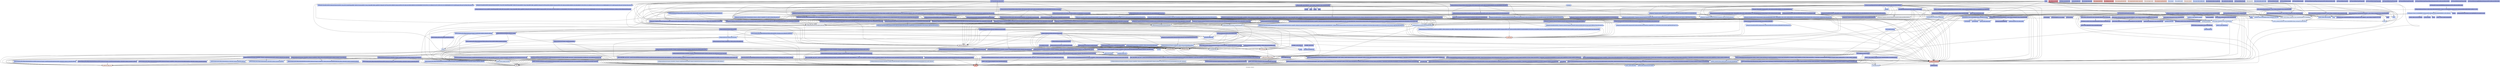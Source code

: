 digraph "Call graph: lrsLink.ll" {
	label="Call graph: lrsLink.ll";

	Node0x1894480 [shape=record,color="#3d50c3ff", style=filled, fillcolor="#bfd3f680",label="{_ZNSt7__cxx1112basic_stringIcSt11char_traitsIcESaIcEE9_M_createERmm}"];
	Node0x1897870 [shape=record,color="#b70d28ff", style=filled, fillcolor="#b70d2880",label="{llvm.lifetime.end.p0i8}"];
	Node0x1897c10 [shape=record,color="#3d50c3ff", style=filled, fillcolor="#ead5c980",label="{__cxa_guard_acquire}"];
	Node0x1d9f650 [shape=record,color="#3d50c3ff", style=filled, fillcolor="#3d50c380",label="{__cxx_global_var_init.1}"];
	Node0x1d9f650 -> Node0x1897c10;
	Node0x1d9f650 -> Node0x189eb90;
	Node0x1d9f650 -> Node0x18976f0;
	Node0x189eb90 [shape=record,color="#3d50c3ff", style=filled, fillcolor="#8fb1fe80",label="{sysconf}"];
	Node0x18976f0 [shape=record,color="#3d50c3ff", style=filled, fillcolor="#ead5c980",label="{__cxa_guard_release}"];
	Node0x1898200 [shape=record,color="#3d50c3ff", style=filled, fillcolor="#3d50c380",label="{_GLOBAL__sub_I_lrs.C}"];
	Node0x1898200 -> Node0x1899b60;
	Node0x1898200 -> Node0x18a0530;
	Node0x189b0e0 [shape=record,color="#3d50c3ff", style=filled, fillcolor="#3d50c380",label="{_ZNSt8ios_base4InitD1Ev}"];
	Node0x18966d0 [shape=record,color="#3d50c3ff", style=filled, fillcolor="#3d50c380",label="{__gxx_personality_v0}"];
	Node0x1899b60 [shape=record,color="#3d50c3ff", style=filled, fillcolor="#6282ea80",label="{_ZNSt8ios_base4InitC1Ev}"];
	Node0x18a0530 [shape=record,color="#3d50c3ff", style=filled, fillcolor="#eed0c080",label="{__cxa_atexit}"];
	Node0x18a06a0 [shape=record,color="#3d50c3ff", style=filled, fillcolor="#3d50c380",label="{llvm.invariant.start.p0i8}"];
	Node0x1897b90 [shape=record,color="#3d50c3ff", style=filled, fillcolor="#3d50c380",label="{_Z3lrsRKN6parlay8sequenceIhNS_9allocatorIhEELb0EEE}"];
	Node0x1897b90 -> Node0x1896e90;
	Node0x1897b90 -> Node0x189a1b0;
	Node0x1897b90 -> Node0x189c9e0;
	Node0x1897b90 -> Node0x1894480;
	Node0x1897b90 -> Node0x1896e10;
	Node0x1897b90 -> Node0x1898370;
	Node0x1897b90 -> Node0x1896780;
	Node0x1897b90 -> Node0x189ddd0;
	Node0x1897b90 -> Node0x189ae80;
	Node0x1897b90 -> Node0x1898080;
	Node0x1897b90 -> Node0x1896ff0;
	Node0x189af00 [shape=record,color="#3d50c3ff", style=filled, fillcolor="#de614d80",label="{llvm.memset.p0i8.i64}"];
	Node0x1896e90 [shape=record,color="#3d50c3ff", style=filled, fillcolor="#9ebeff80",label="{_ZNSt6chrono3_V212system_clock3nowEv}"];
	Node0x1896e10 [shape=record,color="#3d50c3ff", style=filled, fillcolor="#3d50c380",label="{_ZN6parlay8internal5timer4nextENSt7__cxx1112basic_stringIcSt11char_traitsIcESaIcEEE}"];
	Node0x1896e10 -> Node0x1896e90;
	Node0x1896e10 -> Node0x1894480;
	Node0x1896e10 -> Node0x189cb50;
	Node0x1896e10 -> Node0x189a1b0;
	Node0x189a1b0 [shape=record,color="#b70d28ff", style=filled, fillcolor="#dc5d4a80",label="{_ZdlPv}"];
	Node0x189ad10 [shape=record,color="#3d50c3ff", style=filled, fillcolor="#3d50c380",label="{_ZNSt17_Function_handlerIFvmmEZ3lrsRKN6parlay8sequenceIhNS1_9allocatorIhEELb0EEEE3$_0E10_M_managerERSt9_Any_dataRKSA_St18_Manager_operation}"];
	Node0x189ad10 -> Node0x189ddd0;
	Node0x189ad10 -> Node0x189a1b0;
	Node0x189cad0 [shape=record,color="#b70d28ff", style=filled, fillcolor="#c5333480",label="{llvm.lifetime.start.p0i8}"];
	Node0x1896f80 [shape=record,color="#3d50c3ff", style=filled, fillcolor="#f7af9180",label="{llvm.memcpy.p0i8.p0i8.i64}"];
	Node0x1898080 [shape=record,color="#3d50c3ff", style=filled, fillcolor="#e5705880",label="{__clang_call_terminate}"];
	Node0x1898080 -> Node0x1899dc0;
	Node0x1898080 -> Node0x18a7a40;
	Node0x18a05a0 [shape=record,color="#3d50c3ff", style=filled, fillcolor="#f7af9180",label="{llvm.experimental.noalias.scope.decl}"];
	Node0x189c9e0 [shape=record,color="#3d50c3ff", style=filled, fillcolor="#3d50c380",label="{_ZN10SuffixTreeC2Em}"];
	Node0x189c9e0 -> Node0x1896ff0;
	Node0x189c9e0 -> Node0x189ddd0;
	Node0x189c9e0 -> Node0x189a1b0;
	Node0x189c9e0 -> Node0x189f2a0;
	Node0x189c9e0 -> Node0x1896da0;
	Node0x189ddd0 [shape=record,color="#3d50c3ff", style=filled, fillcolor="#e3d9d380",label="{_Znwm}"];
	Node0x18a5900 [shape=record,color="#3d50c3ff", style=filled, fillcolor="#3d50c380",label="{_ZNSt17_Function_handlerIFvmmEZ3lrsRKN6parlay8sequenceIhNS1_9allocatorIhEELb0EEEE3$_0E9_M_invokeERKSt9_Any_dataOmSD_}"];
	Node0x18a5900 -> Node0x189ae80;
	Node0x18a7a40 [shape=record,color="#3d50c3ff", style=filled, fillcolor="#3d50c380",label="{_ZSt9terminatev}"];
	Node0x189dc60 [shape=record,color="#3d50c3ff", style=filled, fillcolor="#3d50c380",label="{__cxa_end_catch}"];
	Node0x189f4d0 [shape=record,color="#3d50c3ff", style=filled, fillcolor="#3d50c380",label="{_ZNSt10_HashtableImSt4pairIKmmESaIS2_ENSt8__detail10_Select1stESt8equal_toImESt4hashImENS4_18_Mod_range_hashingENS4_20_Default_ranged_hashENS4_20_Prime_rehash_policyENS4_17_Hashtable_traitsILb0ELb0ELb1EEEE21_M_insert_unique_nodeEmmPNS4_10_Hash_nodeIS2_Lb0EEEm}"];
	Node0x189f4d0 -> Node0x189a410;
	Node0x189f4d0 -> Node0x1897aa0;
	Node0x189f4d0 -> Node0x1899dc0;
	Node0x189f4d0 -> Node0x1899fc0;
	Node0x189f4d0 -> Node0x189dc60;
	Node0x189f4d0 -> Node0x1898080;
	Node0x19005b0 [shape=record,color="#3d50c3ff", style=filled, fillcolor="#6282ea80",label="{_ZN6parlay12parallel_forIZNS_17sequence_internal13sequence_baseINS_8sequenceIcNS_9allocatorIcEELb1EEENS4_IS6_EELb0EE12storage_impl11destroy_allEvEUlmE_EEvmmT_lb}"];
	Node0x19005b0 -> Node0x19a6cb0;
	Node0x19005b0 -> Node0x1898080;
	Node0x19005b0 -> Node0x19005b0;
	Node0x1898370 [shape=record,color="#3d50c3ff", style=filled, fillcolor="#3d50c380",label="{_ZN10SuffixTree10add_letterEj}"];
	Node0x1898370 -> Node0x1897f90;
	Node0x1898370 -> Node0x189ddd0;
	Node0x1898370 -> Node0x189a410;
	Node0x1898370 -> Node0x189a220;
	Node0x1898370 -> Node0x189a490;
	Node0x1898370 -> Node0x189f4d0;
	Node0x1898370 -> Node0x189a1b0;
	Node0x1898370 -> Node0x1899dc0;
	Node0x1898370 -> Node0x1899fc0;
	Node0x1898370 -> Node0x189dc60;
	Node0x1898370 -> Node0x1898080;
	Node0x189a490 [shape=record,color="#3d50c3ff", style=filled, fillcolor="#8fb1fe80",label="{_ZSt17__throw_bad_allocv}"];
	Node0x1899fc0 [shape=record,color="#3d50c3ff", style=filled, fillcolor="#3d50c380",label="{__cxa_rethrow}"];
	Node0x189a220 [shape=record,color="#3d50c3ff", style=filled, fillcolor="#8fb1fe80",label="{_ZSt28__throw_bad_array_new_lengthv}"];
	Node0x1a1cc90 [shape=record,color="#3d50c3ff", style=filled, fillcolor="#e5d8d180",label="{_ZdlPvSt11align_val_t}"];
	Node0x1a15c50 [shape=record,color="#3d50c3ff", style=filled, fillcolor="#bfd3f680",label="{_ZN6parlay8internal12hazptr_stackIPvE4pushES2_}"];
	Node0x1a15c50 -> Node0x189ddd0;
	Node0x1a15c50 -> Node0x1897c10;
	Node0x1a15c50 -> Node0x1a34f90;
	Node0x1a15c50 -> Node0x18a0530;
	Node0x1a15c50 -> Node0x18976f0;
	Node0x1a15c50 -> Node0x1998710;
	Node0x1a15c50 -> Node0x198a470;
	Node0x1a7e4c0 [shape=record,color="#3d50c3ff", style=filled, fillcolor="#f2cab580",label="{_ZdaPvSt11align_val_t}"];
	Node0x1b27150 [shape=record,color="#3d50c3ff", style=filled, fillcolor="#f1ccb880",label="{llvm.syncregion.start}"];
	Node0x1b01050 [shape=record,color="#3d50c3ff", style=filled, fillcolor="#3d50c380",label="{_ZN6parlay8internal12hazptr_stackIPvE3popEv}"];
	Node0x1b01050 -> Node0x1897c10;
	Node0x1b01050 -> Node0x1a34f90;
	Node0x1b01050 -> Node0x18a0530;
	Node0x1b01050 -> Node0x18976f0;
	Node0x1b01050 -> Node0x1998710;
	Node0x1b01050 -> Node0x198a470;
	Node0x1b01050 -> Node0x1b32c00;
	Node0x189ae80 [shape=record,color="#3d50c3ff", style=filled, fillcolor="#3d50c380",label="{_ZSt25__throw_bad_function_callv}"];
	Node0x1896ff0 [shape=record,color="#3d50c3ff", style=filled, fillcolor="#a7c5fe80",label="{_ZSt20__throw_length_errorPKc}"];
	Node0x1896670 [shape=record,color="#3d50c3ff", style=filled, fillcolor="#f59c7d80",label="{llvm.memmove.p0i8.p0i8.i64}"];
	Node0x1896780 [shape=record,color="#3d50c3ff", style=filled, fillcolor="#6282ea80",label="{_ZN10SuffixTreeD2Ev}"];
	Node0x1896780 -> Node0x189a1b0;
	Node0x1899dc0 [shape=record,color="#3d50c3ff", style=filled, fillcolor="#b9d0f980",label="{__cxa_begin_catch}"];
	Node0x1897f90 [shape=record,color="#3d50c3ff", style=filled, fillcolor="#3d50c380",label="{_ZNSt7__cxx1112basic_stringIcSt11char_traitsIcESaIcEE9_M_mutateEmmPKcm}"];
	Node0x189a410 [shape=record,color="#3d50c3ff", style=filled, fillcolor="#8fb1fe80",label="{_ZNKSt8__detail20_Prime_rehash_policy14_M_need_rehashEmmm}"];
	Node0x1897aa0 [shape=record,color="#3d50c3ff", style=filled, fillcolor="#3d50c380",label="{_ZNSt10_HashtableImSt4pairIKmmESaIS2_ENSt8__detail10_Select1stESt8equal_toImESt4hashImENS4_18_Mod_range_hashingENS4_20_Default_ranged_hashENS4_20_Prime_rehash_policyENS4_17_Hashtable_traitsILb0ELb0ELb1EEEE13_M_rehash_auxEmSt17integral_constantIbLb1EE}"];
	Node0x1897aa0 -> Node0x189a220;
	Node0x1897aa0 -> Node0x189a490;
	Node0x1897aa0 -> Node0x189ddd0;
	Node0x1897aa0 -> Node0x189a1b0;
	Node0x189cb50 [shape=record,color="#3d50c3ff", style=filled, fillcolor="#3d50c380",label="{_ZN6parlay8internal5timer6reportEdNSt7__cxx1112basic_stringIcSt11char_traitsIcESaIcEEE}"];
	Node0x189cb50 -> Node0x18a03c0;
	Node0x189cb50 -> Node0x1896880;
	Node0x189cb50 -> Node0x189f070;
	Node0x189cb50 -> Node0x1896f10;
	Node0x189cb50 -> Node0x1899be0;
	Node0x189cb50 -> Node0x18979a0;
	Node0x1899be0 [shape=record,color="#3d50c3ff", style=filled, fillcolor="#6282ea80",label="{_ZSt16__throw_bad_castv}"];
	Node0x18979a0 [shape=record,color="#3d50c3ff", style=filled, fillcolor="#6282ea80",label="{_ZNKSt5ctypeIcE13_M_widen_initEv}"];
	Node0x18a03c0 [shape=record,color="#3d50c3ff", style=filled, fillcolor="#a7c5fe80",label="{_ZSt16__ostream_insertIcSt11char_traitsIcEERSt13basic_ostreamIT_T0_ES6_PKS3_l}"];
	Node0x1896880 [shape=record,color="#3d50c3ff", style=filled, fillcolor="#6282ea80",label="{_ZNSo5flushEv}"];
	Node0x189a0b0 [shape=record,color="#3d50c3ff", style=filled, fillcolor="#9ebeff80",label="{llvm.assume}"];
	Node0x1896f10 [shape=record,color="#3d50c3ff", style=filled, fillcolor="#3d50c380",label="{_ZNSo9_M_insertIdEERSoT_}"];
	Node0x189f070 [shape=record,color="#3d50c3ff", style=filled, fillcolor="#6282ea80",label="{_ZNSo3putEc}"];
	Node0x1896da0 [shape=record,color="#3d50c3ff", style=filled, fillcolor="#3d50c380",label="{_ZNSt7__cxx1112basic_stringIcSt11char_traitsIcESaIcEE7reserveEm}"];
	Node0x189f2a0 [shape=record,color="#3d50c3ff", style=filled, fillcolor="#3d50c380",label="{_ZNSt6vectorISt13unordered_mapImmSt4hashImESt8equal_toImESaISt4pairIKmmEEESaIS9_EED2Ev}"];
	Node0x189f2a0 -> Node0x189a1b0;
	Node0x18c10b0 [shape=record,color="#3d50c3ff", style=filled, fillcolor="#3d50c380",label="{_GLOBAL__sub_I_lrsTime.C}"];
	Node0x18c10b0 -> Node0x1899b60;
	Node0x18c10b0 -> Node0x18a0530;
	Node0x18c11c0 [shape=record,color="#3d50c3ff", style=filled, fillcolor="#3d50c380",label="{_ZNSt7__cxx1112basic_stringIcSt11char_traitsIcESaIcEED2Ev}"];
	Node0x18c11c0 -> Node0x189a1b0;
	Node0x1dc6670 [shape=record,color="#3d50c3ff", style=filled, fillcolor="#3d50c380",label="{_ZN7benchIO18readStringFromFileEPKc}"];
	Node0x1dc6670 -> Node0x18bd4e0;
	Node0x1dc6670 -> Node0x18bde80;
	Node0x1dc6670 -> Node0x18a03c0;
	Node0x1dc6670 -> Node0x18d0aa0;
	Node0x1dc6670 -> Node0x18e9b40;
	Node0x1dc6670 -> Node0x18f3640;
	Node0x1dc6670 -> Node0x18f4980;
	Node0x1dc6670 -> Node0x18d3030;
	Node0x1dc6670 -> Node0x19562c0;
	Node0x1dc6670 -> Node0x18d07f0;
	Node0x1dc6670 -> Node0x1898080;
	Node0x1dc6670 -> Node0x19021e0;
	Node0x1dc6670 -> Node0x19038d0;
	Node0x1dc6670 -> Node0x190cf40;
	Node0x1dc6670 -> Node0x19051e0;
	Node0x1dc6670 -> Node0x1913a00;
	Node0x1dc6670 -> Node0x18fbad0;
	Node0x1dc6670 -> Node0x1951ef0;
	Node0x18d07f0 [shape=record,color="#3d50c3ff", style=filled, fillcolor="#d9dce180",label="{_ZN6parlay8internal21get_default_allocatorEv}"];
	Node0x18d07f0 -> Node0x1897c10;
	Node0x18d07f0 -> Node0x1928dd0;
	Node0x18d07f0 -> Node0x1921700;
	Node0x18d07f0 -> Node0x189a1b0;
	Node0x18d07f0 -> Node0x18a0530;
	Node0x18d07f0 -> Node0x18976f0;
	Node0x18d07f0 -> Node0x1998710;
	Node0x1b60740 [shape=record,color="#3d50c3ff", style=filled, fillcolor="#3d50c380",label="{_ZNSt10_HashtableIPN6parlay8internal12hazptr_stackIPNS1_15block_allocator5blockEE4NodeES8_SaIS8_ENSt8__detail9_IdentityESt8equal_toIS8_ESt4hashIS8_ENSA_18_Mod_range_hashingENSA_20_Default_ranged_hashENSA_20_Prime_rehash_policyENSA_17_Hashtable_traitsILb0ELb1ELb0EEEE20_M_insert_multi_nodeEPNSA_10_Hash_nodeIS8_Lb0EEEmSO_}"];
	Node0x1b60740 -> Node0x189a410;
	Node0x1b60740 -> Node0x1a67610;
	Node0x1b60740 -> Node0x1899dc0;
	Node0x1b60740 -> Node0x1899fc0;
	Node0x1b60740 -> Node0x189dc60;
	Node0x1b60740 -> Node0x1898080;
	Node0x19051e0 [shape=record,color="#3d50c3ff", style=filled, fillcolor="#3d50c380",label="{_ZNSt13basic_filebufIcSt11char_traitsIcEE5closeEv}"];
	Node0x18bd4e0 [shape=record,color="#3d50c3ff", style=filled, fillcolor="#3d50c380",label="{_ZNSt14basic_ifstreamIcSt11char_traitsIcEEC1EPKcSt13_Ios_Openmode}"];
	Node0x18bd4e0 -> Node0x1966210;
	Node0x18bd4e0 -> Node0x18d5390;
	Node0x18bd4e0 -> Node0x19616b0;
	Node0x18bd4e0 -> Node0x18fbad0;
	Node0x18bd4e0 -> Node0x18d56e0;
	Node0x18bd4e0 -> Node0x1913a00;
	Node0x18bd4e0 -> Node0x1951ef0;
	Node0x18d5390 [shape=record,color="#3d50c3ff", style=filled, fillcolor="#3d50c380",label="{_ZNSt9basic_iosIcSt11char_traitsIcEE4initEPSt15basic_streambufIcS1_E}"];
	Node0x19616b0 [shape=record,color="#3d50c3ff", style=filled, fillcolor="#3d50c380",label="{_ZNSt13basic_filebufIcSt11char_traitsIcEEC1Ev}"];
	Node0x18d56e0 [shape=record,color="#3d50c3ff", style=filled, fillcolor="#3d50c380",label="{_ZNSt13basic_filebufIcSt11char_traitsIcEE4openEPKcSt13_Ios_Openmode}"];
	Node0x18bde80 [shape=record,color="#3d50c3ff", style=filled, fillcolor="#6282ea80",label="{_ZNKSt12__basic_fileIcE7is_openEv}"];
	Node0x18d0aa0 [shape=record,color="#3d50c3ff", style=filled, fillcolor="#8fb1fe80",label="{_ZStlsISt11char_traitsIcEERSt13basic_ostreamIcT_ES5_PKc}"];
	Node0x18d0aa0 -> Node0x1913a00;
	Node0x18d0aa0 -> Node0x1921280;
	Node0x18d0aa0 -> Node0x18a03c0;
	Node0x1966210 [shape=record,color="#3d50c3ff", style=filled, fillcolor="#6282ea80",label="{_ZNSt8ios_baseC2Ev}"];
	Node0x18e9b40 [shape=record,color="#3d50c3ff", style=filled, fillcolor="#6282ea80",label="{_ZSt4endlIcSt11char_traitsIcEERSt13basic_ostreamIT_T0_ES6_}"];
	Node0x18e9b40 -> Node0x1899be0;
	Node0x18e9b40 -> Node0x18979a0;
	Node0x18e9b40 -> Node0x189f070;
	Node0x18e9b40 -> Node0x1896880;
	Node0x18f3640 [shape=record,color="#3d50c3ff", style=filled, fillcolor="#6282ea80",label="{abort}"];
	Node0x18f4980 [shape=record,color="#3d50c3ff", style=filled, fillcolor="#3d50c380",label="{_ZNSi5tellgEv}"];
	Node0x18d3030 [shape=record,color="#3d50c3ff", style=filled, fillcolor="#3d50c380",label="{_ZNSi5seekgElSt12_Ios_Seekdir}"];
	Node0x19021e0 [shape=record,color="#3d50c3ff", style=filled, fillcolor="#3d50c380",label="{_ZN6parlay8sequenceIcNS_9allocatorIcEELb1EE15initialize_fillEmRKc}"];
	Node0x19021e0 -> Node0x18d07f0;
	Node0x19021e0 -> Node0x199a770;
	Node0x19021e0 -> Node0x19a2590;
	Node0x19021e0 -> Node0x19a78f0;
	Node0x1a78a80 [shape=record,color="#3d50c3ff", style=filled, fillcolor="#7ea1fa80",label="{_ZnamSt11align_val_t}"];
	Node0x19038d0 [shape=record,color="#3d50c3ff", style=filled, fillcolor="#d6dce480",label="{_ZN6parlay17sequence_internal13sequence_baseIcNS_9allocatorIcEELb1EED2Ev}"];
	Node0x19038d0 -> Node0x19a6cb0;
	Node0x19038d0 -> Node0x1898080;
	Node0x19a6cb0 [shape=record,color="#3d50c3ff", style=filled, fillcolor="#3d50c380",label="{_ZN6parlay17sequence_internal13sequence_baseIcNS_9allocatorIcEELb1EE12storage_impl18capacitated_buffer11free_bufferERNS2_ISt4byteEE}"];
	Node0x19a6cb0 -> Node0x18d07f0;
	Node0x19a6cb0 -> Node0x1a1cc90;
	Node0x19a6cb0 -> Node0x1a15c50;
	Node0x19a6cb0 -> Node0x1a18c40;
	Node0x190cf40 [shape=record,color="#3d50c3ff", style=filled, fillcolor="#3d50c380",label="{_ZNSi4readEPcl}"];
	Node0x1913a00 [shape=record,color="#3d50c3ff", style=filled, fillcolor="#3d50c380",label="{_ZNSt9basic_iosIcSt11char_traitsIcEE5clearESt12_Ios_Iostate}"];
	Node0x1951ef0 [shape=record,color="#3d50c3ff", style=filled, fillcolor="#a7c5fe80",label="{_ZNSt13basic_filebufIcSt11char_traitsIcEED2Ev}"];
	Node0x1951ef0 -> Node0x19051e0;
	Node0x1951ef0 -> Node0x1899dc0;
	Node0x1951ef0 -> Node0x189dc60;
	Node0x1951ef0 -> Node0x19e8770;
	Node0x1951ef0 -> Node0x1937f50;
	Node0x1951ef0 -> Node0x1898080;
	Node0x1951ef0 -> Node0x193df50;
	Node0x1937f50 [shape=record,color="#3d50c3ff", style=filled, fillcolor="#6282ea80",label="{_ZNSt6localeD1Ev}"];
	Node0x193df50 [shape=record,color="#3d50c3ff", style=filled, fillcolor="#3d50c380",label="{_ZNSt15basic_streambufIcSt11char_traitsIcEED2Ev}"];
	Node0x193df50 -> Node0x1937f50;
	Node0x18fbad0 [shape=record,color="#3d50c3ff", style=filled, fillcolor="#a7c5fe80",label="{_ZNSt8ios_baseD2Ev}"];
	Node0x19562c0 [shape=record,color="#3d50c3ff", style=filled, fillcolor="#3d50c380",label="{_ZNSt14basic_ifstreamIcSt11char_traitsIcEED1Ev}"];
	Node0x19562c0 -> Node0x1951ef0;
	Node0x19562c0 -> Node0x18fbad0;
	Node0x19e8770 [shape=record,color="#3d50c3ff", style=filled, fillcolor="#6282ea80",label="{_ZNSt12__basic_fileIcED1Ev}"];
	Node0x1ba5ae0 [shape=record,color="#3d50c3ff", style=filled, fillcolor="#3d50c380",label="{_ZN6parlay8internal14acquire_retireINS0_12hazptr_stackIPvE4NodeESt14default_deleteIS5_ELm1EE18work_toward_ejectsEm}"];
	Node0x1ba5ae0 -> Node0x198a470;
	Node0x1ba5ae0 -> Node0x189ddd0;
	Node0x1ba5ae0 -> Node0x1ba0b40;
	Node0x1ba5ae0 -> Node0x189a1b0;
	Node0x1ba5ae0 -> Node0x1b8e710;
	Node0x1ba5ae0 -> Node0x1bb95b0;
	Node0x1ba5ae0 -> Node0x1bb5a70;
	Node0x1b56330 [shape=record,color="#3d50c3ff", style=filled, fillcolor="#3d50c380",label="{_ZNSt10unique_ptrIA_N6parlay6paddedISt6atomicIPNS0_8internal12hazptr_stackIPSt4byteE4NodeEELm128EvEESt14default_deleteISC_EED2Ev}"];
	Node0x1b56330 -> Node0x1a7e4c0;
	Node0x1b0d670 [shape=record,color="#3d50c3ff", style=filled, fillcolor="#3d50c380",label="{_ZN6parlay8internal14acquire_retireINS0_12hazptr_stackIPNS0_15block_allocator5blockEE4NodeESt14default_deleteIS7_ELm1EE18work_toward_ejectsEm}"];
	Node0x1b0d670 -> Node0x198a470;
	Node0x1b0d670 -> Node0x189ddd0;
	Node0x1b0d670 -> Node0x1b60740;
	Node0x1b0d670 -> Node0x189a1b0;
	Node0x1b0d670 -> Node0x1b6d430;
	Node0x1b0d670 -> Node0x1b773c0;
	Node0x1b0d670 -> Node0x1b77240;
	Node0x1a18c40 [shape=record,color="#3d50c3ff", style=filled, fillcolor="#bfd3f680",label="{_ZN6parlay8internal15block_allocator4freeEPv}"];
	Node0x1a18c40 -> Node0x198a470;
	Node0x1a18c40 -> Node0x1a36880;
	Node0x1a18c40 -> Node0x19a2590;
	Node0x1a7b6e0 [shape=record,color="#3d50c3ff", style=filled, fillcolor="#7ea1fa80",label="{_ZNSt10unique_ptrIA_N6parlay6paddedIbLm128EvEESt14default_deleteIS3_EED2Ev}"];
	Node0x1a7b6e0 -> Node0x1a7e4c0;
	Node0x198a470 [shape=record,color="#3d50c3ff", style=filled, fillcolor="#ecd3c580",label="{__cilkrts_get_worker_number}"];
	Node0x1a36880 [shape=record,color="#3d50c3ff", style=filled, fillcolor="#8fb1fe80",label="{_ZN6parlay8internal12hazptr_stackIPNS0_15block_allocator5blockEE4pushES4_}"];
	Node0x1a36880 -> Node0x189ddd0;
	Node0x1a36880 -> Node0x1897c10;
	Node0x1a36880 -> Node0x1991cd0;
	Node0x1a36880 -> Node0x18a0530;
	Node0x1a36880 -> Node0x18976f0;
	Node0x1a36880 -> Node0x1998710;
	Node0x1a36880 -> Node0x198a470;
	Node0x1991cd0 [shape=record,color="#3d50c3ff", style=filled, fillcolor="#3d50c380",label="{_ZN6parlay8internal14acquire_retireINS0_12hazptr_stackIPNS0_15block_allocator5blockEE4NodeESt14default_deleteIS7_ELm1EEC2ES9_}"];
	Node0x1991cd0 -> Node0x1a48300;
	Node0x1991cd0 -> Node0x1a78a80;
	Node0x1991cd0 -> Node0x1a7e4c0;
	Node0x1991cd0 -> Node0x1a7b410;
	Node0x1a84400 [shape=record,color="#3d50c3ff", style=filled, fillcolor="#3d50c380",label="{_ZN6parlay8internal14acquire_retireINS0_12hazptr_stackIPNS0_15block_allocator5blockEE4NodeESt14default_deleteIS7_ELm1EED2Ev}"];
	Node0x1a84400 -> Node0x1896ff0;
	Node0x1a84400 -> Node0x189ddd0;
	Node0x1a84400 -> Node0x189a1b0;
	Node0x1a84400 -> Node0x1898080;
	Node0x1a84400 -> Node0x1ab2ee0;
	Node0x1a84400 -> Node0x1a7b6e0;
	Node0x1a84400 -> Node0x1a7e4c0;
	Node0x1a84400 -> Node0x1a7b410;
	Node0x1a84400 -> Node0x1a95840;
	Node0x19a2590 [shape=record,color="#3d50c3ff", style=filled, fillcolor="#f7a88980",label="{__assert_fail}"];
	Node0x1a7b410 [shape=record,color="#3d50c3ff", style=filled, fillcolor="#6282ea80",label="{_ZNSt10unique_ptrIA_N6parlay6paddedISt6vectorIPNS0_8internal12hazptr_stackIPNS3_15block_allocator5blockEE4NodeESaISA_EELm128EvEESt14default_deleteISE_EED2Ev}"];
	Node0x1a7b410 -> Node0x189a1b0;
	Node0x1a7b410 -> Node0x1a7e4c0;
	Node0x1998710 [shape=record,color="#3d50c3ff", style=filled, fillcolor="#cedaeb80",label="{__cxa_guard_abort}"];
	Node0x1aaba80 [shape=record,color="#3d50c3ff", style=filled, fillcolor="#b2ccfb80",label="{llvm.prefetch.p0i8}"];
	Node0x1a95840 [shape=record,color="#3d50c3ff", style=filled, fillcolor="#7ea1fa80",label="{_ZNSt10unique_ptrIA_N6parlay6paddedImLm128EvEESt14default_deleteIS3_EED2Ev}"];
	Node0x1a95840 -> Node0x1a7e4c0;
	Node0x1ab2ee0 [shape=record,color="#3d50c3ff", style=filled, fillcolor="#3d50c380",label="{_ZNSt10unique_ptrIA_N6parlay6paddedISt6atomicIPNS0_8internal12hazptr_stackIPNS3_15block_allocator5blockEE4NodeEELm128EvEESt14default_deleteISD_EED2Ev}"];
	Node0x1ab2ee0 -> Node0x1a7e4c0;
	Node0x1a48300 [shape=record,color="#3d50c3ff", style=filled, fillcolor="#8fb1fe80",label="{__cilkrts_get_nworkers}"];
	Node0x1a34f90 [shape=record,color="#3d50c3ff", style=filled, fillcolor="#3d50c380",label="{_ZN6parlay8internal14acquire_retireINS0_12hazptr_stackIPvE4NodeESt14default_deleteIS5_ELm1EEC2ES7_}"];
	Node0x1a34f90 -> Node0x1a48300;
	Node0x1a34f90 -> Node0x1a78a80;
	Node0x1a34f90 -> Node0x1a7e4c0;
	Node0x1a34f90 -> Node0x1acb680;
	Node0x1acb680 [shape=record,color="#3d50c3ff", style=filled, fillcolor="#6282ea80",label="{_ZNSt10unique_ptrIA_N6parlay6paddedISt6vectorIPNS0_8internal12hazptr_stackIPvE4NodeESaIS8_EELm128EvEESt14default_deleteISC_EED2Ev}"];
	Node0x1acb680 -> Node0x189a1b0;
	Node0x1acb680 -> Node0x1a7e4c0;
	Node0x1afa390 [shape=record,color="#3d50c3ff", style=filled, fillcolor="#3d50c380",label="{_ZN6parlay8internal14acquire_retireINS0_12hazptr_stackIPvE4NodeESt14default_deleteIS5_ELm1EED2Ev}"];
	Node0x1afa390 -> Node0x1896ff0;
	Node0x1afa390 -> Node0x189ddd0;
	Node0x1afa390 -> Node0x189a1b0;
	Node0x1afa390 -> Node0x1898080;
	Node0x1afa390 -> Node0x19ed160;
	Node0x1afa390 -> Node0x1a7b6e0;
	Node0x1afa390 -> Node0x1a7e4c0;
	Node0x1afa390 -> Node0x1acb680;
	Node0x1afa390 -> Node0x1a95840;
	Node0x19ed160 [shape=record,color="#3d50c3ff", style=filled, fillcolor="#3d50c380",label="{_ZNSt10unique_ptrIA_N6parlay6paddedISt6atomicIPNS0_8internal12hazptr_stackIPvE4NodeEELm128EvEESt14default_deleteISB_EED2Ev}"];
	Node0x19ed160 -> Node0x1a7e4c0;
	Node0x199a770 [shape=record,color="#3d50c3ff", style=filled, fillcolor="#a7c5fe80",label="{_ZN6parlay8internal14pool_allocator8allocateEm}"];
	Node0x199a770 -> Node0x1b01050;
	Node0x199a770 -> Node0x1ac3c30;
	Node0x199a770 -> Node0x198a470;
	Node0x199a770 -> Node0x1b21270;
	Node0x199a770 -> Node0x19a2590;
	Node0x199a770 -> Node0x1a36880;
	Node0x1cfbc40 [shape=record,color="#3d50c3ff", style=filled, fillcolor="#3d50c380",label="{_ZNSt10_HashtableIPN6parlay8internal12hazptr_stackIPSt4byteE4NodeES7_SaIS7_ENSt8__detail9_IdentityESt8equal_toIS7_ESt4hashIS7_ENS9_18_Mod_range_hashingENS9_20_Default_ranged_hashENS9_20_Prime_rehash_policyENS9_17_Hashtable_traitsILb0ELb1ELb0EEEE20_M_insert_multi_nodeEPNS9_10_Hash_nodeIS7_Lb0EEEmSN_}"];
	Node0x1cfbc40 -> Node0x189a410;
	Node0x1cfbc40 -> Node0x1cebe00;
	Node0x1cfbc40 -> Node0x1899dc0;
	Node0x1cfbc40 -> Node0x1899fc0;
	Node0x1cfbc40 -> Node0x189dc60;
	Node0x1cfbc40 -> Node0x1898080;
	Node0x19a78f0 [shape=record,color="#3d50c3ff", style=filled, fillcolor="#7ea1fa80",label="{_ZN6parlay12parallel_forIZNS_8sequenceIcNS_9allocatorIcEELb1EE15initialize_fillEmRKcEUlmE_EEvmmT_lb}"];
	Node0x19a78f0 -> Node0x19a78f0;
	Node0x1b2f810 [shape=record,color="#3d50c3ff", style=filled, fillcolor="#f2cab580",label="{llvm.sync.unwind}"];
	Node0x1ac3c30 [shape=record,color="#3d50c3ff", style=filled, fillcolor="#6282ea80",label="{_ZnwmSt11align_val_t}"];
	Node0x1b21270 [shape=record,color="#3d50c3ff", style=filled, fillcolor="#3d50c380",label="{_ZN6parlay8internal15block_allocator8get_listEv}"];
	Node0x1b21270 -> Node0x1b320c0;
	Node0x1b21270 -> Node0x1ac3c30;
	Node0x1b21270 -> Node0x19a2590;
	Node0x1b21270 -> Node0x19cf930;
	Node0x1b320c0 [shape=record,color="#3d50c3ff", style=filled, fillcolor="#6282ea80",label="{_ZN6parlay8internal12hazptr_stackIPNS0_15block_allocator5blockEE3popEv}"];
	Node0x1b320c0 -> Node0x1897c10;
	Node0x1b320c0 -> Node0x1991cd0;
	Node0x1b320c0 -> Node0x18a0530;
	Node0x1b320c0 -> Node0x18976f0;
	Node0x1b320c0 -> Node0x1998710;
	Node0x1b320c0 -> Node0x198a470;
	Node0x1b320c0 -> Node0x1b473a0;
	Node0x1b473a0 [shape=record,color="#3d50c3ff", style=filled, fillcolor="#3d50c380",label="{_ZN6parlay8internal14acquire_retireINS0_12hazptr_stackIPNS0_15block_allocator5blockEE4NodeESt14default_deleteIS7_ELm1EE6retireIPS7_EEvT_}"];
	Node0x1b473a0 -> Node0x198a470;
	Node0x1b473a0 -> Node0x1896ff0;
	Node0x1b473a0 -> Node0x189ddd0;
	Node0x1b473a0 -> Node0x189a1b0;
	Node0x1b473a0 -> Node0x1b0d670;
	Node0x19cf930 [shape=record,color="#3d50c3ff", style=filled, fillcolor="#3d50c380",label="{_ZN6parlay8internal12hazptr_stackIPSt4byteE4pushES3_}"];
	Node0x19cf930 -> Node0x189ddd0;
	Node0x19cf930 -> Node0x1897c10;
	Node0x19cf930 -> Node0x1b49610;
	Node0x19cf930 -> Node0x18a0530;
	Node0x19cf930 -> Node0x18976f0;
	Node0x19cf930 -> Node0x1998710;
	Node0x19cf930 -> Node0x198a470;
	Node0x1b49610 [shape=record,color="#3d50c3ff", style=filled, fillcolor="#3d50c380",label="{_ZN6parlay8internal14acquire_retireINS0_12hazptr_stackIPSt4byteE4NodeESt14default_deleteIS6_ELm1EEC2ES8_}"];
	Node0x1b49610 -> Node0x1a48300;
	Node0x1b49610 -> Node0x1a78a80;
	Node0x1b49610 -> Node0x1a7e4c0;
	Node0x1b49610 -> Node0x1b54a80;
	Node0x1b54a80 [shape=record,color="#3d50c3ff", style=filled, fillcolor="#6282ea80",label="{_ZNSt10unique_ptrIA_N6parlay6paddedISt6vectorIPNS0_8internal12hazptr_stackIPSt4byteE4NodeESaIS9_EELm128EvEESt14default_deleteISD_EED2Ev}"];
	Node0x1b54a80 -> Node0x189a1b0;
	Node0x1b54a80 -> Node0x1a7e4c0;
	Node0x1b54b90 [shape=record,color="#3d50c3ff", style=filled, fillcolor="#3d50c380",label="{_ZN6parlay8internal14acquire_retireINS0_12hazptr_stackIPSt4byteE4NodeESt14default_deleteIS6_ELm1EED2Ev}"];
	Node0x1b54b90 -> Node0x1896ff0;
	Node0x1b54b90 -> Node0x189ddd0;
	Node0x1b54b90 -> Node0x189a1b0;
	Node0x1b54b90 -> Node0x1898080;
	Node0x1b54b90 -> Node0x1b56330;
	Node0x1b54b90 -> Node0x1a7b6e0;
	Node0x1b54b90 -> Node0x1a7e4c0;
	Node0x1b54b90 -> Node0x1b54a80;
	Node0x1b54b90 -> Node0x1a95840;
	Node0x1c739a0 [shape=record,color="#3d50c3ff", style=filled, fillcolor="#3d50c380",label="{_ZN6parlay8internal12hazptr_stackIPSt4byteED2Ev}"];
	Node0x1c739a0 -> Node0x189a1b0;
	Node0x1c7de90 [shape=record,color="#3d50c3ff", style=filled, fillcolor="#3d50c380",label="{_ZNK6parlay8internal12hazptr_stackIPNS0_15block_allocator5blockEE4sizeEv}"];
	Node0x1c7de90 -> Node0x1897c10;
	Node0x1c7de90 -> Node0x1991cd0;
	Node0x1c7de90 -> Node0x18a0530;
	Node0x1c7de90 -> Node0x18976f0;
	Node0x1c7de90 -> Node0x1998710;
	Node0x1c7de90 -> Node0x198a470;
	Node0x1c7de90 -> Node0x1898080;
	Node0x1b77240 [shape=record,color="#3d50c3ff", style=filled, fillcolor="#3d50c380",label="{_ZNSt6vectorIPN6parlay8internal12hazptr_stackIPNS1_15block_allocator5blockEE4NodeESaIS8_EE15_M_range_insertIN9__gnu_cxx17__normal_iteratorIPS8_SA_EEEEvSF_T_SG_St20forward_iterator_tag}"];
	Node0x1b77240 -> Node0x1896ff0;
	Node0x1b77240 -> Node0x189ddd0;
	Node0x1b77240 -> Node0x189a1b0;
	Node0x1b773c0 [shape=record,color="#3d50c3ff", style=filled, fillcolor="#3d50c380",label="{_ZNSt18unordered_multisetIPN6parlay8internal12hazptr_stackIPNS1_15block_allocator5blockEE4NodeESt4hashIS8_ESt8equal_toIS8_ESaIS8_EED2Ev}"];
	Node0x1b773c0 -> Node0x189a1b0;
	Node0x1b6d430 [shape=record,color="#3d50c3ff", style=filled, fillcolor="#3d50c380",label="{_ZSt9__find_ifIN9__gnu_cxx17__normal_iteratorIPPN6parlay8internal12hazptr_stackIPNS3_15block_allocator5blockEE4NodeESt6vectorISA_SaISA_EEEENS0_5__ops10_Iter_predIZNS3_14acquire_retireIS9_St14default_deleteIS9_ELm1EE18work_toward_ejectsEmEUlT_E0_EEESM_SM_SM_T0_St26random_access_iterator_tag}"];
	Node0x1b6d430 -> Node0x1b7f470;
	Node0x1b7f470 [shape=record,color="#3d50c3ff", style=filled, fillcolor="#b2ccfb80",label="{_ZZN6parlay8internal14acquire_retireINS0_12hazptr_stackIPNS0_15block_allocator5blockEE4NodeESt14default_deleteIS7_ELm1EE18work_toward_ejectsEmENKUlT_E0_clIPS7_EEDaSB_}"];
	Node0x1b7f470 -> Node0x189a1b0;
	Node0x1a67610 [shape=record,color="#3d50c3ff", style=filled, fillcolor="#3d50c380",label="{_ZNSt10_HashtableIPN6parlay8internal12hazptr_stackIPNS1_15block_allocator5blockEE4NodeES8_SaIS8_ENSt8__detail9_IdentityESt8equal_toIS8_ESt4hashIS8_ENSA_18_Mod_range_hashingENSA_20_Default_ranged_hashENSA_20_Prime_rehash_policyENSA_17_Hashtable_traitsILb0ELb1ELb0EEEE13_M_rehash_auxEmSt17integral_constantIbLb0EE}"];
	Node0x1a67610 -> Node0x189a220;
	Node0x1a67610 -> Node0x189a490;
	Node0x1a67610 -> Node0x189ddd0;
	Node0x1a67610 -> Node0x189a1b0;
	Node0x1b32c00 [shape=record,color="#3d50c3ff", style=filled, fillcolor="#3d50c380",label="{_ZN6parlay8internal14acquire_retireINS0_12hazptr_stackIPvE4NodeESt14default_deleteIS5_ELm1EE6retireIPS5_EEvT_}"];
	Node0x1b32c00 -> Node0x198a470;
	Node0x1b32c00 -> Node0x1896ff0;
	Node0x1b32c00 -> Node0x189ddd0;
	Node0x1b32c00 -> Node0x189a1b0;
	Node0x1b32c00 -> Node0x1ba5ae0;
	Node0x1ba0b40 [shape=record,color="#3d50c3ff", style=filled, fillcolor="#3d50c380",label="{_ZNSt10_HashtableIPN6parlay8internal12hazptr_stackIPvE4NodeES6_SaIS6_ENSt8__detail9_IdentityESt8equal_toIS6_ESt4hashIS6_ENS8_18_Mod_range_hashingENS8_20_Default_ranged_hashENS8_20_Prime_rehash_policyENS8_17_Hashtable_traitsILb0ELb1ELb0EEEE20_M_insert_multi_nodeEPNS8_10_Hash_nodeIS6_Lb0EEEmSM_}"];
	Node0x1ba0b40 -> Node0x189a410;
	Node0x1ba0b40 -> Node0x1bccd50;
	Node0x1ba0b40 -> Node0x1899dc0;
	Node0x1ba0b40 -> Node0x1899fc0;
	Node0x1ba0b40 -> Node0x189dc60;
	Node0x1ba0b40 -> Node0x1898080;
	Node0x1b8e710 [shape=record,color="#3d50c3ff", style=filled, fillcolor="#3d50c380",label="{_ZSt9__find_ifIN9__gnu_cxx17__normal_iteratorIPPN6parlay8internal12hazptr_stackIPvE4NodeESt6vectorIS8_SaIS8_EEEENS0_5__ops10_Iter_predIZNS3_14acquire_retireIS7_St14default_deleteIS7_ELm1EE18work_toward_ejectsEmEUlT_E0_EEESK_SK_SK_T0_St26random_access_iterator_tag}"];
	Node0x1b8e710 -> Node0x1bce180;
	Node0x1bce180 [shape=record,color="#3d50c3ff", style=filled, fillcolor="#b2ccfb80",label="{_ZZN6parlay8internal14acquire_retireINS0_12hazptr_stackIPvE4NodeESt14default_deleteIS5_ELm1EE18work_toward_ejectsEmENKUlT_E0_clIPS5_EEDaS9_}"];
	Node0x1bce180 -> Node0x189a1b0;
	Node0x1bb5a70 [shape=record,color="#3d50c3ff", style=filled, fillcolor="#3d50c380",label="{_ZNSt6vectorIPN6parlay8internal12hazptr_stackIPvE4NodeESaIS6_EE15_M_range_insertIN9__gnu_cxx17__normal_iteratorIPS6_S8_EEEEvSD_T_SE_St20forward_iterator_tag}"];
	Node0x1bb5a70 -> Node0x1896ff0;
	Node0x1bb5a70 -> Node0x189ddd0;
	Node0x1bb5a70 -> Node0x189a1b0;
	Node0x1bb95b0 [shape=record,color="#3d50c3ff", style=filled, fillcolor="#3d50c380",label="{_ZNSt18unordered_multisetIPN6parlay8internal12hazptr_stackIPvE4NodeESt4hashIS6_ESt8equal_toIS6_ESaIS6_EED2Ev}"];
	Node0x1bb95b0 -> Node0x189a1b0;
	Node0x1bccd50 [shape=record,color="#3d50c3ff", style=filled, fillcolor="#3d50c380",label="{_ZNSt10_HashtableIPN6parlay8internal12hazptr_stackIPvE4NodeES6_SaIS6_ENSt8__detail9_IdentityESt8equal_toIS6_ESt4hashIS6_ENS8_18_Mod_range_hashingENS8_20_Default_ranged_hashENS8_20_Prime_rehash_policyENS8_17_Hashtable_traitsILb0ELb1ELb0EEEE13_M_rehash_auxEmSt17integral_constantIbLb0EE}"];
	Node0x1bccd50 -> Node0x189a220;
	Node0x1bccd50 -> Node0x189a490;
	Node0x1bccd50 -> Node0x189ddd0;
	Node0x1bccd50 -> Node0x189a1b0;
	Node0x1928dd0 [shape=record,color="#3d50c3ff", style=filled, fillcolor="#3d50c380",label="{_ZN6parlay8internal23default_allocator_sizesEv}"];
	Node0x1928dd0 -> Node0x19a2590;
	Node0x1928dd0 -> Node0x1896ff0;
	Node0x1928dd0 -> Node0x189ddd0;
	Node0x1928dd0 -> Node0x189a1b0;
	Node0x1921700 [shape=record,color="#3d50c3ff", style=filled, fillcolor="#3d50c380",label="{_ZN6parlay8internal14pool_allocatorC2ERKSt6vectorImSaImEE}"];
	Node0x1921700 -> Node0x1bfd480;
	Node0x1921700 -> Node0x1bd26b0;
	Node0x1921700 -> Node0x189a1b0;
	Node0x1921700 -> Node0x1bce890;
	Node0x1921700 -> Node0x1c2dee0;
	Node0x1921700 -> Node0x1befac0;
	Node0x1921700 -> Node0x1ac3c30;
	Node0x1921700 -> Node0x1b583f0;
	Node0x1921700 -> Node0x19a2590;
	Node0x1921700 -> Node0x1c12510;
	Node0x1921700 -> Node0x1a1cc90;
	Node0x1921700 -> Node0x1898080;
	Node0x1c1ef40 [shape=record,color="#3d50c3ff", style=filled, fillcolor="#3d50c380",label="{_ZN6parlay8internal14pool_allocatorD2Ev}"];
	Node0x1c1ef40 -> Node0x1b01050;
	Node0x1c1ef40 -> Node0x1a1cc90;
	Node0x1c1ef40 -> Node0x1898080;
	Node0x1c1ef40 -> Node0x1c12510;
	Node0x1c1ef40 -> Node0x1c362f0;
	Node0x1c1ef40 -> Node0x1c2dee0;
	Node0x1c1ef40 -> Node0x189a1b0;
	Node0x1c1ef40 -> Node0x1bce890;
	Node0x1c1ef40 -> Node0x1befac0;
	Node0x1c12510 [shape=record,color="#3d50c3ff", style=filled, fillcolor="#7ea1fa80",label="{_ZN6parlay8internal15block_allocatorD2Ev}"];
	Node0x1c12510 -> Node0x1c4cb30;
	Node0x1c12510 -> Node0x1a7e4c0;
	Node0x1c12510 -> Node0x189a1b0;
	Node0x1c12510 -> Node0x1898080;
	Node0x1c12510 -> Node0x1c5fcb0;
	Node0x1c12510 -> Node0x1c67d30;
	Node0x1c12510 -> Node0x1c739a0;
	Node0x1bce890 [shape=record,color="#3d50c3ff", style=filled, fillcolor="#b9d0f980",label="{_ZdaPv}"];
	Node0x1befac0 [shape=record,color="#3d50c3ff", style=filled, fillcolor="#6282ea80",label="{_ZNSt10unique_ptrIA_N6parlay8internal15block_allocatorENS1_20unique_array_deleterIS2_EEED2Ev}"];
	Node0x1befac0 -> Node0x1c12510;
	Node0x1befac0 -> Node0x1a1cc90;
	Node0x1befac0 -> Node0x1898080;
	Node0x1c2dee0 [shape=record,color="#3d50c3ff", style=filled, fillcolor="#6282ea80",label="{_ZNSt10unique_ptrIA_N6parlay8internal12hazptr_stackIPvEESt14default_deleteIS5_EED2Ev}"];
	Node0x1c2dee0 -> Node0x189a1b0;
	Node0x1c2dee0 -> Node0x1bce890;
	Node0x1c362f0 [shape=record,color="#3d50c3ff", style=filled, fillcolor="#3d50c380",label="{_ZNSt10unique_ptrIA_mSt14default_deleteIS0_EED2Ev}"];
	Node0x1c362f0 -> Node0x1bce890;
	Node0x1c4cb30 [shape=record,color="#3d50c3ff", style=filled, fillcolor="#3d50c380",label="{_ZN6parlay8internal15block_allocator5clearEv}"];
	Node0x1c4cb30 -> Node0x1c7de90;
	Node0x1c4cb30 -> Node0x1cb44d0;
	Node0x1c4cb30 -> Node0x1a1cc90;
	Node0x1c4cb30 -> Node0x1b320c0;
	Node0x1c67d30 [shape=record,color="#3d50c3ff", style=filled, fillcolor="#3d50c380",label="{_ZN6parlay8internal12hazptr_stackIPNS0_15block_allocator5blockEED2Ev}"];
	Node0x1c67d30 -> Node0x189a1b0;
	Node0x1c5fcb0 [shape=record,color="#3d50c3ff", style=filled, fillcolor="#3d50c380",label="{_ZNSt10unique_ptrIA_N6parlay8internal15block_allocator10local_listESt14default_deleteIS4_EED2Ev}"];
	Node0x1c5fcb0 -> Node0x1a7e4c0;
	Node0x1cb44d0 [shape=record,color="#3d50c3ff", style=filled, fillcolor="#3d50c380",label="{_ZN6parlay8internal12hazptr_stackIPSt4byteE3popEv}"];
	Node0x1cb44d0 -> Node0x1897c10;
	Node0x1cb44d0 -> Node0x1b49610;
	Node0x1cb44d0 -> Node0x18a0530;
	Node0x1cb44d0 -> Node0x18976f0;
	Node0x1cb44d0 -> Node0x1998710;
	Node0x1cb44d0 -> Node0x198a470;
	Node0x1cb44d0 -> Node0x1ce56e0;
	Node0x1ce56e0 [shape=record,color="#3d50c3ff", style=filled, fillcolor="#3d50c380",label="{_ZN6parlay8internal14acquire_retireINS0_12hazptr_stackIPSt4byteE4NodeESt14default_deleteIS6_ELm1EE6retireIPS6_EEvT_}"];
	Node0x1ce56e0 -> Node0x198a470;
	Node0x1ce56e0 -> Node0x1896ff0;
	Node0x1ce56e0 -> Node0x189ddd0;
	Node0x1ce56e0 -> Node0x189a1b0;
	Node0x1ce56e0 -> Node0x1c996a0;
	Node0x1c996a0 [shape=record,color="#3d50c3ff", style=filled, fillcolor="#3d50c380",label="{_ZN6parlay8internal14acquire_retireINS0_12hazptr_stackIPSt4byteE4NodeESt14default_deleteIS6_ELm1EE18work_toward_ejectsEm}"];
	Node0x1c996a0 -> Node0x198a470;
	Node0x1c996a0 -> Node0x189ddd0;
	Node0x1c996a0 -> Node0x1cfbc40;
	Node0x1c996a0 -> Node0x189a1b0;
	Node0x1c996a0 -> Node0x1d08f30;
	Node0x1c996a0 -> Node0x1d07c90;
	Node0x1c996a0 -> Node0x1d1b420;
	Node0x1d08f30 [shape=record,color="#3d50c3ff", style=filled, fillcolor="#3d50c380",label="{_ZSt9__find_ifIN9__gnu_cxx17__normal_iteratorIPPN6parlay8internal12hazptr_stackIPSt4byteE4NodeESt6vectorIS9_SaIS9_EEEENS0_5__ops10_Iter_predIZNS3_14acquire_retireIS8_St14default_deleteIS8_ELm1EE18work_toward_ejectsEmEUlT_E0_EEESL_SL_SL_T0_St26random_access_iterator_tag}"];
	Node0x1d08f30 -> Node0x1942f90;
	Node0x1d1b420 [shape=record,color="#3d50c3ff", style=filled, fillcolor="#3d50c380",label="{_ZNSt6vectorIPN6parlay8internal12hazptr_stackIPSt4byteE4NodeESaIS7_EE15_M_range_insertIN9__gnu_cxx17__normal_iteratorIPS7_S9_EEEEvSE_T_SF_St20forward_iterator_tag}"];
	Node0x1d1b420 -> Node0x1896ff0;
	Node0x1d1b420 -> Node0x189ddd0;
	Node0x1d1b420 -> Node0x189a1b0;
	Node0x1d07c90 [shape=record,color="#3d50c3ff", style=filled, fillcolor="#3d50c380",label="{_ZNSt18unordered_multisetIPN6parlay8internal12hazptr_stackIPSt4byteE4NodeESt4hashIS7_ESt8equal_toIS7_ESaIS7_EED2Ev}"];
	Node0x1d07c90 -> Node0x189a1b0;
	Node0x1942f90 [shape=record,color="#3d50c3ff", style=filled, fillcolor="#b2ccfb80",label="{_ZZN6parlay8internal14acquire_retireINS0_12hazptr_stackIPSt4byteE4NodeESt14default_deleteIS6_ELm1EE18work_toward_ejectsEmENKUlT_E0_clIPS6_EEDaSA_}"];
	Node0x1942f90 -> Node0x189a1b0;
	Node0x1cebe00 [shape=record,color="#3d50c3ff", style=filled, fillcolor="#3d50c380",label="{_ZNSt10_HashtableIPN6parlay8internal12hazptr_stackIPSt4byteE4NodeES7_SaIS7_ENSt8__detail9_IdentityESt8equal_toIS7_ESt4hashIS7_ENS9_18_Mod_range_hashingENS9_20_Default_ranged_hashENS9_20_Prime_rehash_policyENS9_17_Hashtable_traitsILb0ELb1ELb0EEEE13_M_rehash_auxEmSt17integral_constantIbLb0EE}"];
	Node0x1cebe00 -> Node0x189a220;
	Node0x1cebe00 -> Node0x189a490;
	Node0x1cebe00 -> Node0x189ddd0;
	Node0x1cebe00 -> Node0x189a1b0;
	Node0x1bfd480 [shape=record,color="#3d50c3ff", style=filled, fillcolor="#6282ea80",label="{_Znam}"];
	Node0x1b59b70 [shape=record,color="#3d50c3ff", style=filled, fillcolor="#7ea1fa80",label="{llvm.umul.with.overflow.i64}"];
	Node0x1bd26b0 [shape=record,color="#3d50c3ff", style=filled, fillcolor="#3d50c380",label="{_ZSt11make_uniqueIA_N6parlay8internal12hazptr_stackIPvEEENSt8__detail9_MakeUniqIT_E7__arrayEm}"];
	Node0x1bd26b0 -> Node0x1bfd480;
	Node0x1bd26b0 -> Node0x1897c10;
	Node0x1bd26b0 -> Node0x1a34f90;
	Node0x1bd26b0 -> Node0x18a0530;
	Node0x1bd26b0 -> Node0x18976f0;
	Node0x1bd26b0 -> Node0x1998710;
	Node0x1bd26b0 -> Node0x189a1b0;
	Node0x1bd26b0 -> Node0x1bce890;
	Node0x1b583f0 [shape=record,color="#3d50c3ff", style=filled, fillcolor="#3d50c380",label="{_ZN6parlay8internal15block_allocatorC2Emmmmm}"];
	Node0x1b583f0 -> Node0x1a48300;
	Node0x1b583f0 -> Node0x1897c10;
	Node0x1b583f0 -> Node0x1b49610;
	Node0x1b583f0 -> Node0x18a0530;
	Node0x1b583f0 -> Node0x18976f0;
	Node0x1b583f0 -> Node0x1998710;
	Node0x1b583f0 -> Node0x189a1b0;
	Node0x1b583f0 -> Node0x1991cd0;
	Node0x1b583f0 -> Node0x1a7e4c0;
	Node0x1b583f0 -> Node0x1c22f50;
	Node0x1b583f0 -> Node0x19cf930;
	Node0x1b583f0 -> Node0x1a78a80;
	Node0x1b583f0 -> Node0x189eb90;
	Node0x1b583f0 -> Node0x19a2590;
	Node0x1b583f0 -> Node0x1ac3c30;
	Node0x189a390 [shape=record,color="#3d50c3ff", style=filled, fillcolor="#3d50c380",label="{llvm.detached.rethrow.sl_p0i8i32s}"];
	Node0x1c22f50 [shape=record,color="#3d50c3ff", style=filled, fillcolor="#3d50c380",label="{_ZN6parlay12parallel_forIZNS_8internal15block_allocator7reserveEmEUlmE_EEvmmT_lb}"];
	Node0x1c22f50 -> Node0x1a36880;
	Node0x1c22f50 -> Node0x1c22f50;
	Node0x19c7d30 [shape=record,color="#3d50c3ff", style=filled, fillcolor="#3d50c380",label="{llvm.uadd.with.overflow.i64}"];
	Node0x1921280 [shape=record,color="#3d50c3ff", style=filled, fillcolor="#b2ccfb80",label="{strlen}"];
	Node0x18f3080 [shape=record,color="#3d50c3ff", style=filled, fillcolor="#3d50c380",label="{_ZN7benchIO10get_tokensEPKc}"];
	Node0x18f3080 -> Node0x18f4d40;
	Node0x18f3080 -> Node0x1921280;
	Node0x18f3080 -> Node0x1894480;
	Node0x18f3080 -> Node0x18f7740;
	Node0x18f3080 -> Node0x189a1b0;
	Node0x18f3080 -> Node0x18d07f0;
	Node0x18f3080 -> Node0x1898080;
	Node0x18f3080 -> Node0x19175c0;
	Node0x18f3080 -> Node0x1909a40;
	Node0x18f3080 -> Node0x1948f70;
	Node0x18f3080 -> Node0x199a770;
	Node0x18f3080 -> Node0x18f8350;
	Node0x18f3080 -> Node0x18f8970;
	Node0x18f3080 -> Node0x18f9000;
	Node0x18f3080 -> Node0x19005b0;
	Node0x18f3080 -> Node0x18f95c0;
	Node0x18f3080 -> Node0x1913120;
	Node0x18f3080 -> Node0x1912f00;
	Node0x18f3080 -> Node0x19a2590;
	Node0x18f3080 -> Node0x1912510;
	Node0x18f3080 -> Node0x190d610;
	Node0x18f3080 -> Node0x190c970;
	Node0x18f3080 -> Node0x18f9b20;
	Node0x18f3080 -> Node0x18feeb0;
	Node0x18f3080 -> Node0x18fdce0;
	Node0x18f3080 -> Node0x18ffaa0;
	Node0x18f8350 [shape=record,color="#3d50c3ff", style=filled, fillcolor="#3d50c380",label="{_ZN6parlay12parallel_forIZNS_8sequenceINS1_ImNS_9allocatorImEELb0EEENS2_IS4_EELb0EEC1IZNS_8internal7delayed25block_delayed_filter_op_tINS_16delayed_sequenceImmZNS_4iotaImEEDaT_EUlmE_EEZNS8_16map_tokens_smallIRNS_8file_mapERZNS_6tokensISI_RN7benchIO3$_0EEENS1_INS1_IcNS2_IcEELb1EEENS2_ISO_EELb0EEEOSD_OT0_EUlSR_E_SM_EEDaSR_ST_OT1_EUlmE_E13filter_blocksIRSF_SY_EEDaSR_ST_EUlmE_EEmSR_NS6_18_from_function_tagEmEUlmE_EEvmmSD_lb}"];
	Node0x18f8350 -> Node0x19a2590;
	Node0x18f8350 -> Node0x1898080;
	Node0x18f8350 -> Node0x18fdce0;
	Node0x18f8350 -> Node0x18d07f0;
	Node0x18f8350 -> Node0x19227c0;
	Node0x18f8350 -> Node0x1924120;
	Node0x18f8350 -> Node0x199a770;
	Node0x18f8350 -> Node0x18f9b20;
	Node0x18f8970 [shape=record,color="#3d50c3ff", style=filled, fillcolor="#6282ea80",label="{_ZN6parlay12parallel_forIZNS_17sequence_internal13sequence_baseINS_8sequenceImNS_9allocatorImEELb0EEENS4_IS6_EELb0EE12storage_impl11destroy_allEvEUlmE_EEvmmT_lb}"];
	Node0x18f8970 -> Node0x18fdce0;
	Node0x18f8970 -> Node0x1898080;
	Node0x18f8970 -> Node0x18f8970;
	Node0x18f95c0 [shape=record,color="#3d50c3ff", style=filled, fillcolor="#3d50c380",label="{_ZN6parlay8internal7delayed23block_delayed_flatten_tINS_8sequenceINS3_ImNS_9allocatorImEELb0EEENS4_IS6_EELb0EEEEC2IS8_EEOT_i}"];
	Node0x18f95c0 -> Node0x18d07f0;
	Node0x18f95c0 -> Node0x1898080;
	Node0x18f95c0 -> Node0x1936360;
	Node0x18f95c0 -> Node0x19317c0;
	Node0x18f95c0 -> Node0x192b5d0;
	Node0x18f95c0 -> Node0x1927700;
	Node0x18fdce0 [shape=record,color="#3d50c3ff", style=filled, fillcolor="#3d50c380",label="{_ZN6parlay17sequence_internal13sequence_baseImNS_9allocatorImEELb0EE12storage_impl18capacitated_buffer11free_bufferERNS2_ISt4byteEE}"];
	Node0x18fdce0 -> Node0x18d07f0;
	Node0x18fdce0 -> Node0x1a1cc90;
	Node0x18fdce0 -> Node0x1a15c50;
	Node0x18fdce0 -> Node0x1a18c40;
	Node0x190d610 [shape=record,color="#3d50c3ff", style=filled, fillcolor="#6282ea80",label="{_ZN6parlay12parallel_forIZNS_8internal10sliced_forIZNS1_5scan_INS_5sliceIPSt4pairIllES7_EES8_NS_6monoidIZNS_10map_tokensIRNS_8file_mapERZNS_6tokensISC_RN7benchIO3$_0EEENS_8sequenceINSH_IcNS_9allocatorIcEELb1EEENSI_ISK_EELb0EEEOT_OT0_EUlSO_E_SG_EEDaSO_SQ_OT1_EUlS6_S6_E_S6_vEEEEDaRKSN_SP_SU_jbEUlmmmE_EEvmmSY_jEUlmE_EEvmmSN_lb}"];
	Node0x190d610 -> Node0x190d610;
	Node0x1912510 [shape=record,color="#3d50c3ff", style=filled, fillcolor="#6282ea80",label="{_ZN6parlay12parallel_forIZNS_8internal10sliced_forIZNS1_5scan_INS_5sliceIPSt4pairIllES7_EES8_NS_6monoidIZNS_10map_tokensIRNS_8file_mapERZNS_6tokensISC_RN7benchIO3$_0EEENS_8sequenceINSH_IcNS_9allocatorIcEELb1EEENSI_ISK_EELb0EEEOT_OT0_EUlSO_E_SG_EEDaSO_SQ_OT1_EUlS6_S6_E_S6_vEEEEDaRKSN_SP_SU_jbEUlmmmE0_EEvmmSY_jEUlmE_EEvmmSN_lb}"];
	Node0x1912510 -> Node0x1941240;
	Node0x1912510 -> Node0x1912510;
	Node0x1913120 [shape=record,color="#3d50c3ff", style=filled, fillcolor="#3d50c380",label="{_ZN6parlay12parallel_forIZNS_8internal7delayed8for_eachIRNS2_19block_delayed_zip_tIJRNS2_20block_delayed_scan_tIRNS_16delayed_sequenceISt4pairIllES8_ZNS_10map_tokensIRNS_8file_mapERZNS_6tokensISB_RN7benchIO3$_0EEENS_8sequenceINSG_IcNS_9allocatorIcEELb1EEENSH_ISJ_EELb0EEEOT_OT0_EUlSN_E_SF_EEDaSN_SP_OT1_EUlmE1_EELb0EZNS9_ISB_SR_SF_EEDaSN_SP_ST_EUlS8_S8_E_S8_EENS6_ImmZNS_4iotaImEEDaSM_EUlmE_EEEEEZNS9_ISB_SR_SF_EEDaSN_SP_ST_EUlSN_E_Li0EEEvSN_SP_EUlmE_EEvmmSM_lb}"];
	Node0x1913120 -> Node0x19436b0;
	Node0x1913120 -> Node0x19a2590;
	Node0x1913120 -> Node0x18d07f0;
	Node0x1913120 -> Node0x1898080;
	Node0x1913120 -> Node0x19400b0;
	Node0x1913120 -> Node0x1a18c40;
	Node0x1913120 -> Node0x1a1cc90;
	Node0x1913120 -> Node0x1a15c50;
	Node0x18f4d40 [shape=record,color="#3d50c3ff", style=filled, fillcolor="#7ea1fa80",label="{_ZSt19__throw_logic_errorPKc}"];
	Node0x18f7740 [shape=record,color="#3d50c3ff", style=filled, fillcolor="#3d50c380",label="{_ZN6parlay8file_mapC2ERKNSt7__cxx1112basic_stringIcSt11char_traitsIcESaIcEEE}"];
	Node0x18f7740 -> Node0x191e260;
	Node0x18f7740 -> Node0x19a2590;
	Node0x18f7740 -> Node0x1921910;
	Node0x18f7740 -> Node0x19229d0;
	Node0x18f7740 -> Node0x1921800;
	Node0x1921910 [shape=record,color="#3d50c3ff", style=filled, fillcolor="#3d50c380",label="{__fxstat}"];
	Node0x19436b0 [shape=record,color="#3d50c3ff", style=filled, fillcolor="#6282ea80",label="{_ZN6parlay8internal7delayed19block_delayed_zip_tIJRNS1_20block_delayed_scan_tIRNS_16delayed_sequenceISt4pairIllES6_ZNS_10map_tokensIRNS_8file_mapERZNS_6tokensIS9_RN7benchIO3$_0EEENS_8sequenceINSE_IcNS_9allocatorIcEELb1EEENSF_ISH_EELb0EEEOT_OT0_EUlSL_E_SD_EEDaSL_SN_OT1_EUlmE1_EELb0EZNS7_IS9_SP_SD_EEDaSL_SN_SR_EUlS6_S6_E_S6_EENS4_ImmZNS_4iotaImEEDaSK_EUlmE_EEEE15get_begin_blockEm}"];
	Node0x19436b0 -> Node0x19a2590;
	Node0x19229d0 [shape=record,color="#3d50c3ff", style=filled, fillcolor="#3d50c380",label="{close}"];
	Node0x19549c0 [shape=record,color="#3d50c3ff", style=filled, fillcolor="#3d50c380",label="{_ZN7benchIO8dataTypeEl}"];
	Node0x18f9000 [shape=record,color="#3d50c3ff", style=filled, fillcolor="#3d50c380",label="{_ZN6parlay17sequence_internal13sequence_baseINS_8sequenceImNS_9allocatorImEELb0EEENS3_IS5_EELb0EE12storage_impl18capacitated_buffer11free_bufferERNS3_ISt4byteEE}"];
	Node0x18f9000 -> Node0x18d07f0;
	Node0x18f9000 -> Node0x1a1cc90;
	Node0x18f9000 -> Node0x1a15c50;
	Node0x18f9000 -> Node0x1a18c40;
	Node0x1936360 [shape=record,color="#3d50c3ff", style=filled, fillcolor="#3d50c380",label="{_ZN6parlay8internal7delayed29block_iterable_view_base_dataINS_8sequenceINS3_ImNS_9allocatorImEELb0EEENS4_IS6_EELb0EEEED2Ev}"];
	Node0x1936360 -> Node0x18f8970;
	Node0x1936360 -> Node0x18f9000;
	Node0x1936360 -> Node0x1898080;
	Node0x18f9b20 [shape=record,color="#3d50c3ff", style=filled, fillcolor="#3d50c380",label="{_ZN6parlay8sequenceImNS_9allocatorImEELb0EE13uninitializedEm}"];
	Node0x18f9b20 -> Node0x18d07f0;
	Node0x18f9b20 -> Node0x1898080;
	Node0x18f9b20 -> Node0x18fdce0;
	Node0x18f9b20 -> Node0x199a770;
	Node0x18f9b20 -> Node0x19a2590;
	Node0x18feeb0 [shape=record,color="#3d50c3ff", style=filled, fillcolor="#6282ea80",label="{_ZN6parlay8internal7delayed23block_delayed_flatten_tINS_8sequenceINS3_ImNS_9allocatorImEELb0EEENS4_IS6_EELb0EEEED2Ev}"];
	Node0x18feeb0 -> Node0x193e690;
	Node0x18feeb0 -> Node0x1898080;
	Node0x18feeb0 -> Node0x193f920;
	Node0x18feeb0 -> Node0x18f9000;
	Node0x18feeb0 -> Node0x18f8970;
	Node0x193e690 [shape=record,color="#3d50c3ff", style=filled, fillcolor="#3d50c380",label="{_ZN6parlay17sequence_internal13sequence_baseIPmNS_9allocatorIS2_EELb0EE12storage_impl18capacitated_buffer11free_bufferERNS3_ISt4byteEE}"];
	Node0x193e690 -> Node0x18d07f0;
	Node0x193e690 -> Node0x1a1cc90;
	Node0x193e690 -> Node0x1a15c50;
	Node0x193e690 -> Node0x1a18c40;
	Node0x18ffaa0 [shape=record,color="#3d50c3ff", style=filled, fillcolor="#3d50c380",label="{_ZN6parlay12parallel_forIZNS_8sequenceINS1_IcNS_9allocatorIcEELb1EEENS2_IS4_EELb0EEC1IZNS_8internal16map_tokens_smallIRNS_8file_mapERZNS_6tokensISB_RN7benchIO3$_0EEES6_OT_OT0_EUlSH_E_SF_EEDaSH_SJ_OT1_EUlmE0_EEmSH_NS6_18_from_function_tagEmEUlmE_EEvmmSG_lb}"];
	Node0x18ffaa0 -> Node0x18d07f0;
	Node0x18ffaa0 -> Node0x1898080;
	Node0x18ffaa0 -> Node0x19400b0;
	Node0x18ffaa0 -> Node0x1a18c40;
	Node0x18ffaa0 -> Node0x1a1cc90;
	Node0x18ffaa0 -> Node0x1a15c50;
	Node0x1948f70 [shape=record,color="#3d50c3ff", style=filled, fillcolor="#3d50c380",label="{_ZN6parlay17sequence_internal13sequence_baseINS_8sequenceIcNS_9allocatorIcEELb1EEENS3_IS5_EELb0EE12storage_impl18capacitated_buffer11free_bufferERNS3_ISt4byteEE}"];
	Node0x1948f70 -> Node0x18d07f0;
	Node0x1948f70 -> Node0x1a1cc90;
	Node0x1948f70 -> Node0x1a15c50;
	Node0x1948f70 -> Node0x1a18c40;
	Node0x1909a40 [shape=record,color="#3d50c3ff", style=filled, fillcolor="#3d50c380",label="{_ZN6parlay17sequence_internal13sequence_baseISt4pairIllENS_9allocatorIS3_EELb0EE12storage_impl18capacitated_buffer11free_bufferERNS4_ISt4byteEE}"];
	Node0x1909a40 -> Node0x18d07f0;
	Node0x1909a40 -> Node0x1a1cc90;
	Node0x1909a40 -> Node0x1a15c50;
	Node0x1909a40 -> Node0x1a18c40;
	Node0x190c970 [shape=record,color="#3d50c3ff", style=filled, fillcolor="#3d50c380",label="{_ZN6parlay8sequenceISt4pairIllENS_9allocatorIS2_EELb0EE13uninitializedEm}"];
	Node0x190c970 -> Node0x18d07f0;
	Node0x190c970 -> Node0x1898080;
	Node0x190c970 -> Node0x1909a40;
	Node0x190c970 -> Node0x199a770;
	Node0x190c970 -> Node0x19a2590;
	Node0x1912f00 [shape=record,color="#3d50c3ff", style=filled, fillcolor="#3d50c380",label="{_ZN6parlay8sequenceINS0_IcNS_9allocatorIcEELb1EEENS1_IS3_EELb0EE13uninitializedEm}"];
	Node0x1912f00 -> Node0x18d07f0;
	Node0x1912f00 -> Node0x1898080;
	Node0x1912f00 -> Node0x1948f70;
	Node0x1912f00 -> Node0x199a770;
	Node0x1912f00 -> Node0x19a2590;
	Node0x1912f00 -> Node0x19005b0;
	Node0x1941240 [shape=record,color="#3d50c3ff", style=filled, fillcolor="#3d50c380",label="{_ZN6parlay8internal11scan_serialINS_5sliceIPSt4pairIllES5_EES6_RNS_6monoidIZNS_10map_tokensIRNS_8file_mapERZNS_6tokensISA_RN7benchIO3$_0EEENS_8sequenceINSF_IcNS_9allocatorIcEELb1EEENSG_ISI_EELb0EEEOT_OT0_EUlSM_E_SE_EEDaSM_SO_OT1_EUlS4_S4_E_S4_vEEEEDaRKSL_SN_SS_NS_13type_identityIDtsr3std18remove_reference_tISR_EE8identityEE4typeEjb}"];
	Node0x19175c0 [shape=record,color="#3d50c3ff", style=filled, fillcolor="#8fb1fe80",label="{munmap}"];
	Node0x19400b0 [shape=record,color="#3d50c3ff", style=filled, fillcolor="#3d50c380",label="{_ZN6parlay8sequenceIcNS_9allocatorIcEELb1EE16initialize_rangeIPKcEEvT_S7_St26random_access_iterator_tag}"];
	Node0x19400b0 -> Node0x18d07f0;
	Node0x19400b0 -> Node0x199a770;
	Node0x19400b0 -> Node0x19a2590;
	Node0x19400b0 -> Node0x1943a70;
	Node0x1943a70 [shape=record,color="#3d50c3ff", style=filled, fillcolor="#7ea1fa80",label="{_ZN6parlay12parallel_forIZNS_8sequenceIcNS_9allocatorIcEELb1EE16initialize_rangeIPKcEEvT_S8_St26random_access_iterator_tagEUlmE_EEvmmS8_lb}"];
	Node0x1943a70 -> Node0x1943a70;
	Node0x19440a0 [shape=record,color="#3d50c3ff", style=filled, fillcolor="#d4dbe680",label="{llvm.umax.i64}"];
	Node0x193f920 [shape=record,color="#3d50c3ff", style=filled, fillcolor="#3d50c380",label="{_ZN6parlay17sequence_internal13sequence_baseIPNS_8sequenceImNS_9allocatorImEELb0EEENS3_IS6_EELb0EE12storage_impl18capacitated_buffer11free_bufferERNS3_ISt4byteEE}"];
	Node0x193f920 -> Node0x18d07f0;
	Node0x193f920 -> Node0x1a1cc90;
	Node0x193f920 -> Node0x1a15c50;
	Node0x193f920 -> Node0x1a18c40;
	Node0x1927700 [shape=record,color="#3d50c3ff", style=filled, fillcolor="#3d50c380",label="{_ZN6parlay8internal7delayed23block_delayed_flatten_tINS_8sequenceINS3_ImNS_9allocatorImEELb0EEENS4_IS6_EELb0EEEE20initialize_iteratorsEv}"];
	Node0x1927700 -> Node0x18d07f0;
	Node0x1927700 -> Node0x1898080;
	Node0x1927700 -> Node0x19465f0;
	Node0x1927700 -> Node0x18fdce0;
	Node0x1927700 -> Node0x194a170;
	Node0x1927700 -> Node0x1946410;
	Node0x1927700 -> Node0x19480c0;
	Node0x1927700 -> Node0x193f920;
	Node0x1927700 -> Node0x193e690;
	Node0x1927700 -> Node0x19098b0;
	Node0x19465f0 [shape=record,color="#3d50c3ff", style=filled, fillcolor="#3d50c380",label="{_ZN6parlay8sequenceImNS_9allocatorImEELb0EE16initialize_rangeINS_16delayed_sequenceImmZNS_8internal11delayed_mapIRNS0_IS3_NS1_IS3_EELb0EEEZNS6_7delayed23block_delayed_flatten_tIS9_E20initialize_iteratorsEvEUlOT_E_Li0EEEDaSF_T0_EUlmE_E8iteratorEEEvSE_SE_St26random_access_iterator_tag}"];
	Node0x19465f0 -> Node0x18d07f0;
	Node0x19465f0 -> Node0x199a770;
	Node0x19465f0 -> Node0x19a2590;
	Node0x19465f0 -> Node0x194b130;
	Node0x192b5d0 [shape=record,color="#3d50c3ff", style=filled, fillcolor="#3d50c380",label="{_ZN6parlay17sequence_internal13sequence_baseIPmNS_9allocatorIS2_EELb0EED2Ev}"];
	Node0x192b5d0 -> Node0x193e690;
	Node0x192b5d0 -> Node0x1898080;
	Node0x19317c0 [shape=record,color="#3d50c3ff", style=filled, fillcolor="#3d50c380",label="{_ZN6parlay17sequence_internal13sequence_baseIPNS_8sequenceImNS_9allocatorImEELb0EEENS3_IS6_EELb0EED2Ev}"];
	Node0x19317c0 -> Node0x193f920;
	Node0x19317c0 -> Node0x1898080;
	Node0x1946410 [shape=record,color="#3d50c3ff", style=filled, fillcolor="#3d50c380",label="{_ZN6parlay8internal5scan_INS_5sliceIPmS3_EES4_NS_4plusImEEEEDaRKT_T0_OT1_jb}"];
	Node0x1946410 -> Node0x18f9b20;
	Node0x1946410 -> Node0x194ea00;
	Node0x1946410 -> Node0x194ef60;
	Node0x1946410 -> Node0x18fdce0;
	Node0x1946410 -> Node0x1898080;
	Node0x1946410 -> Node0x194a170;
	Node0x194ea00 [shape=record,color="#3d50c3ff", style=filled, fillcolor="#6282ea80",label="{_ZN6parlay12parallel_forIZNS_8internal10sliced_forIZNS1_5scan_INS_5sliceIPmS5_EES6_NS_4plusImEEEEDaRKT_T0_OT1_jbEUlmmmE_EEvmmSB_jEUlmE_EEvmmS9_lb}"];
	Node0x194ea00 -> Node0x194ea00;
	Node0x194ef60 [shape=record,color="#3d50c3ff", style=filled, fillcolor="#6282ea80",label="{_ZN6parlay12parallel_forIZNS_8internal10sliced_forIZNS1_5scan_INS_5sliceIPmS5_EES6_NS_4plusImEEEEDaRKT_T0_OT1_jbEUlmmmE0_EEvmmSB_jEUlmE_EEvmmS9_lb}"];
	Node0x194ef60 -> Node0x194ef60;
	Node0x19480c0 [shape=record,color="#3d50c3ff", style=filled, fillcolor="#3d50c380",label="{_ZN6parlay8sequenceIPNS0_ImNS_9allocatorImEELb0EEENS1_IS4_EELb0EE13uninitializedEm}"];
	Node0x19480c0 -> Node0x18d07f0;
	Node0x19480c0 -> Node0x1898080;
	Node0x19480c0 -> Node0x193f920;
	Node0x19480c0 -> Node0x199a770;
	Node0x19480c0 -> Node0x19a2590;
	Node0x19098b0 [shape=record,color="#3d50c3ff", style=filled, fillcolor="#3d50c380",label="{_ZN6parlay8sequenceIPmNS_9allocatorIS1_EELb0EE13uninitializedEm}"];
	Node0x19098b0 -> Node0x18d07f0;
	Node0x19098b0 -> Node0x1898080;
	Node0x19098b0 -> Node0x193e690;
	Node0x19098b0 -> Node0x199a770;
	Node0x19098b0 -> Node0x19a2590;
	Node0x194a170 [shape=record,color="#3d50c3ff", style=filled, fillcolor="#8fb1fe80",label="{_ZN6parlay17sequence_internal13sequence_baseImNS_9allocatorImEELb0EED2Ev}"];
	Node0x194a170 -> Node0x18fdce0;
	Node0x194a170 -> Node0x1898080;
	Node0x1951a70 [shape=record,color="#3d50c3ff", style=filled, fillcolor="#6282ea80",label="{llvm.vector.reduce.add.v2i64}"];
	Node0x194b130 [shape=record,color="#3d50c3ff", style=filled, fillcolor="#7ea1fa80",label="{_ZN6parlay12parallel_forIZNS_8sequenceImNS_9allocatorImEELb0EE16initialize_rangeINS_16delayed_sequenceImmZNS_8internal11delayed_mapIRNS1_IS4_NS2_IS4_EELb0EEEZNS7_7delayed23block_delayed_flatten_tISA_E20initialize_iteratorsEvEUlOT_E_Li0EEEDaSG_T0_EUlmE_E8iteratorEEEvSF_SF_St26random_access_iterator_tagEUlmE_EEvmmSF_lb}"];
	Node0x194b130 -> Node0x194b130;
	Node0x1924120 [shape=record,color="#3d50c3ff", style=filled, fillcolor="#6282ea80",label="{_ZN6parlay12parallel_forIZNS_26uninitialized_relocate_n_aIPmS2_SaImEEEvT_T0_mRT1_EUlmE_EEvmmS4_lb}"];
	Node0x1924120 -> Node0x1924120;
	Node0x19227c0 [shape=record,color="#3d50c3ff", style=filled, fillcolor="#3d50c380",label="{_ZN6parlay9allocatorImE10deallocateEPmm}"];
	Node0x19227c0 -> Node0x19a2590;
	Node0x19227c0 -> Node0x18d07f0;
	Node0x19227c0 -> Node0x1a1cc90;
	Node0x19227c0 -> Node0x1a15c50;
	Node0x19227c0 -> Node0x1a18c40;
	Node0x191e260 [shape=record,color="#3d50c3ff", style=filled, fillcolor="#3d50c380",label="{open}"];
	Node0x1921800 [shape=record,color="#3d50c3ff", style=filled, fillcolor="#3d50c380",label="{mmap}"];
	Node0x1959270 [shape=record,color="#3d50c3ff", style=filled, fillcolor="#3d50c380",label="{_ZN7benchIO8dataTypeEi}"];
	Node0x1958130 [shape=record,color="#3d50c3ff", style=filled, fillcolor="#3d50c380",label="{_ZN7benchIO8dataTypeEj}"];
	Node0x19586c0 [shape=record,color="#3d50c3ff", style=filled, fillcolor="#3d50c380",label="{_ZN7benchIO8dataTypeEd}"];
	Node0x18cf100 [shape=record,color="#3d50c3ff", style=filled, fillcolor="#3d50c380",label="{_ZN7benchIO8dataTypeEN6parlay8sequenceIcNS0_9allocatorIcEELb1EEE}"];
	Node0x195b9e0 [shape=record,color="#3d50c3ff", style=filled, fillcolor="#3d50c380",label="{_ZN7benchIO8dataTypeEPc}"];
	Node0x195b800 [shape=record,color="#3d50c3ff", style=filled, fillcolor="#3d50c380",label="{_ZN7benchIO8dataTypeESt4pairIiiE}"];
	Node0x195ce90 [shape=record,color="#3d50c3ff", style=filled, fillcolor="#3d50c380",label="{_ZN7benchIO8dataTypeESt4pairIjjE}"];
	Node0x195d240 [shape=record,color="#3d50c3ff", style=filled, fillcolor="#3d50c380",label="{_ZN7benchIO8dataTypeESt4pairIjiE}"];
	Node0x195d8d0 [shape=record,color="#3d50c3ff", style=filled, fillcolor="#3d50c380",label="{_ZN7benchIO8dataTypeESt4pairIllE}"];
	Node0x195e390 [shape=record,color="#3d50c3ff", style=filled, fillcolor="#3d50c380",label="{_ZN7benchIO8dataTypeESt4pairIN6parlay8sequenceIcNS1_9allocatorIcEELb1EEElE}"];
	Node0x195eb80 [shape=record,color="#3d50c3ff", style=filled, fillcolor="#3d50c380",label="{_ZN7benchIO8dataTypeESt4pairIddE}"];
	Node0x195f100 [shape=record,color="#3d50c3ff", style=filled, fillcolor="#3d50c380",label="{_ZN7benchIO9seqHeaderB5cxx11ENS_11elementTypeE}"];
	Node0x195f100 -> Node0x1894480;
	Node0x195f100 -> Node0x18f3640;
	Node0x195f100 -> Node0x18d0aa0;
	Node0x195f100 -> Node0x18e9b40;
	Node0x195ffc0 [shape=record,color="#3d50c3ff", style=filled, fillcolor="#3d50c380",label="{_ZN7benchIO9read_longERKN6parlay8sequenceIcNS0_9allocatorIcEELb1EEE}"];
	Node0x19707c0 [shape=record,color="#3d50c3ff", style=filled, fillcolor="#3d50c380",label="{_ZN7benchIO11read_doubleERKN6parlay8sequenceIcNS0_9allocatorIcEELb1EEE}"];
	Node0x19707c0 -> Node0x1961310;
	Node0x1961310 [shape=record,color="#3d50c3ff", style=filled, fillcolor="#3d50c380",label="{_ZN6parlay8internal16chars_to_float_tIdLm18ELl22ELl53EZNS_15chars_to_doubleERKNS_8sequenceIcNS_9allocatorIcEELb1EEEEUlRKT_E_EES8_S7_OT3_}"];
	Node0x1961310 -> Node0x1961af0;
	Node0x1961310 -> Node0x1961100;
	Node0x1961310 -> Node0x19a2590;
	Node0x1961310 -> Node0x1962a50;
	Node0x1961af0 [shape=record,color="#3d50c3ff", style=filled, fillcolor="#3d50c380",label="{isspace}"];
	Node0x1961100 [shape=record,color="#3d50c3ff", style=filled, fillcolor="#7ea1fa80",label="{_ZZN6parlay15chars_to_doubleERKNS_8sequenceIcNS_9allocatorIcEELb1EEEENKUlRKT_E_clIS3_EEDaS8_}"];
	Node0x1961100 -> Node0x1894480;
	Node0x1961100 -> Node0x1964b00;
	Node0x1961100 -> Node0x1965960;
	Node0x1961100 -> Node0x1966810;
	Node0x1961100 -> Node0x1966d30;
	Node0x1961100 -> Node0x189a1b0;
	Node0x1966810 [shape=record,color="#3d50c3ff", style=filled, fillcolor="#3d50c380",label="{_ZSt24__throw_invalid_argumentPKc}"];
	Node0x1966d30 [shape=record,color="#3d50c3ff", style=filled, fillcolor="#3d50c380",label="{_ZSt20__throw_out_of_rangePKc}"];
	Node0x1962a50 [shape=record,color="#3d50c3ff", style=filled, fillcolor="#3d50c380",label="{_ZN6parlay8internal14chars_to_int_tImPKcEET_NS_5sliceIT0_S6_EE}"];
	Node0x1964b00 [shape=record,color="#3d50c3ff", style=filled, fillcolor="#3d50c380",label="{__errno_location}"];
	Node0x1965960 [shape=record,color="#3d50c3ff", style=filled, fillcolor="#3d50c380",label="{strtod}"];
	Node0x1969eb0 [shape=record,color="#3d50c3ff", style=filled, fillcolor="#3d50c380",label="{_Z28timeLongestRepeatedSubstringRKN6parlay8sequenceIcNS_9allocatorIcEELb1EEEibPc}"];
	Node0x1969eb0 -> Node0x18d07f0;
	Node0x1969eb0 -> Node0x1898080;
	Node0x1969eb0 -> Node0x1ab6eb0;
	Node0x1969eb0 -> Node0x199a770;
	Node0x1969eb0 -> Node0x196bd40;
	Node0x1969eb0 -> Node0x1a18c40;
	Node0x1969eb0 -> Node0x1896e90;
	Node0x1969eb0 -> Node0x189a1b0;
	Node0x1969eb0 -> Node0x1a15c50;
	Node0x1969eb0 -> Node0x1897b90;
	Node0x1969eb0 -> Node0x1a1cc90;
	Node0x1969eb0 -> Node0x19038d0;
	Node0x1969eb0 -> Node0x1970250;
	Node0x1969eb0 -> Node0x1896e10;
	Node0x1969eb0 -> Node0x1948f70;
	Node0x1969eb0 -> Node0x19005b0;
	Node0x1969eb0 -> Node0x1971150;
	Node0x1969eb0 -> Node0x1899be0;
	Node0x1969eb0 -> Node0x18979a0;
	Node0x1969eb0 -> Node0x189f070;
	Node0x1969eb0 -> Node0x1896880;
	Node0x1969eb0 -> Node0x1894480;
	Node0x1969eb0 -> Node0x1921280;
	Node0x1969eb0 -> Node0x196c9f0;
	Node0x1969eb0 -> Node0x1970490;
	Node0x1969eb0 -> Node0x19a6cb0;
	Node0x1969eb0 -> Node0x196d6c0;
	Node0x1969eb0 -> Node0x19a2590;
	Node0x1969eb0 -> Node0x195fe90;
	Node0x196bd40 [shape=record,color="#3d50c3ff", style=filled, fillcolor="#3d50c380",label="{_ZN6parlay17sequence_internal13sequence_baseIhNS_9allocatorIhEELb0EE12storage_impl18capacitated_buffer11free_bufferERNS2_ISt4byteEE}"];
	Node0x196bd40 -> Node0x18d07f0;
	Node0x196bd40 -> Node0x1a1cc90;
	Node0x196bd40 -> Node0x1a15c50;
	Node0x196bd40 -> Node0x1a18c40;
	Node0x196c9f0 [shape=record,color="#3d50c3ff", style=filled, fillcolor="#7ea1fa80",label="{snprintf}"];
	Node0x196d6c0 [shape=record,color="#3d50c3ff", style=filled, fillcolor="#3d50c380",label="{_ZN6parlay8sequenceIcNS_9allocatorIcEELb1EE16initialize_rangeIPcEEvT_S6_St26random_access_iterator_tag}"];
	Node0x196d6c0 -> Node0x18d07f0;
	Node0x196d6c0 -> Node0x199a770;
	Node0x196d6c0 -> Node0x19a2590;
	Node0x196d6c0 -> Node0x1972c90;
	Node0x1972c90 [shape=record,color="#3d50c3ff", style=filled, fillcolor="#7ea1fa80",label="{_ZN6parlay12parallel_forIZNS_8sequenceIcNS_9allocatorIcEELb1EE16initialize_rangeIPcEEvT_S7_St26random_access_iterator_tagEUlmE_EEvmmS7_lb}"];
	Node0x1972c90 -> Node0x1972c90;
	Node0x195fe90 [shape=record,color="#3d50c3ff", style=filled, fillcolor="#3d50c380",label="{_ZN6parlay17sequence_internal13sequence_baseIcNS_9allocatorIcEELb1EE12storage_implC2ERKS5_}"];
	Node0x195fe90 -> Node0x18d07f0;
	Node0x195fe90 -> Node0x199a770;
	Node0x195fe90 -> Node0x19a2590;
	Node0x195fe90 -> Node0x1975220;
	Node0x1975220 [shape=record,color="#3d50c3ff", style=filled, fillcolor="#7ea1fa80",label="{_ZN6parlay12parallel_forIZNS_17sequence_internal13sequence_baseIcNS_9allocatorIcEELb1EE12storage_implC1ERKS6_EUlmE_EEvmmT_lb}"];
	Node0x1975220 -> Node0x1975220;
	Node0x1970250 [shape=record,color="#3d50c3ff", style=filled, fillcolor="#6282ea80",label="{_ZN6parlay17sequence_internal13sequence_baseINS_8sequenceIcNS_9allocatorIcEELb1EEENS3_IS5_EELb0EED2Ev}"];
	Node0x1970250 -> Node0x19005b0;
	Node0x1970250 -> Node0x1948f70;
	Node0x1970250 -> Node0x1898080;
	Node0x1970490 [shape=record,color="#3d50c3ff", style=filled, fillcolor="#3d50c380",label="{_ZN6parlay7flattenIRNS_8sequenceINS1_IcNS_9allocatorIcEELb1EEENS2_IS4_EELb0EEEEEDaOT_}"];
	Node0x1970490 -> Node0x1976fb0;
	Node0x1970490 -> Node0x1946410;
	Node0x1970490 -> Node0x1977fa0;
	Node0x1970490 -> Node0x19793d0;
	Node0x1970490 -> Node0x18d07f0;
	Node0x1970490 -> Node0x1898080;
	Node0x1970490 -> Node0x18fdce0;
	Node0x1970490 -> Node0x194a170;
	Node0x1970490 -> Node0x19038d0;
	Node0x19793d0 [shape=record,color="#3d50c3ff", style=filled, fillcolor="#3d50c380",label="{_ZN6parlay12parallel_forIZZNS_7flattenIRNS_8sequenceINS2_IcNS_9allocatorIcEELb1EEENS3_IS5_EELb0EEEEEDaOT_ENKUlmE0_clEmEUlmE_EEvmmS9_lb}"];
	Node0x19793d0 -> Node0x19793d0;
	Node0x1971150 [shape=record,color="#3d50c3ff", style=filled, fillcolor="#3d50c380",label="{_ZN6parlay13chars_to_fileERKNS_8sequenceIcNS_9allocatorIcEELb1EEERKNSt7__cxx1112basic_stringIcSt11char_traitsIcESaIcEEE}"];
	Node0x1971150 -> Node0x197ab40;
	Node0x1971150 -> Node0x18bde80;
	Node0x1971150 -> Node0x19a2590;
	Node0x1971150 -> Node0x197af90;
	Node0x1971150 -> Node0x197b400;
	Node0x1971150 -> Node0x1951ef0;
	Node0x1971150 -> Node0x18fbad0;
	Node0x1976fb0 [shape=record,color="#3d50c3ff", style=filled, fillcolor="#3d50c380",label="{_ZN6parlay8sequenceImNS_9allocatorImEELb0EEC2IZNS_7flattenIRNS0_INS0_IcNS1_IcEELb1EEENS1_IS7_EELb0EEEEEDaOT_EUlmE_EEmSC_NS3_18_from_function_tagEm}"];
	Node0x1976fb0 -> Node0x18d07f0;
	Node0x1976fb0 -> Node0x1898080;
	Node0x1976fb0 -> Node0x194a170;
	Node0x1976fb0 -> Node0x199a770;
	Node0x1976fb0 -> Node0x19a2590;
	Node0x1976fb0 -> Node0x19649b0;
	Node0x1ab6eb0 [shape=record,color="#3d50c3ff", style=filled, fillcolor="#3d50c380",label="{_ZN6parlay17sequence_internal13sequence_baseIhNS_9allocatorIhEELb0EED2Ev}"];
	Node0x1ab6eb0 -> Node0x196bd40;
	Node0x1ab6eb0 -> Node0x1898080;
	Node0x197ab40 [shape=record,color="#3d50c3ff", style=filled, fillcolor="#3d50c380",label="{_ZNSt14basic_ofstreamIcSt11char_traitsIcEEC1ERKNSt7__cxx1112basic_stringIcS1_SaIcEEESt13_Ios_Openmode}"];
	Node0x197ab40 -> Node0x1966210;
	Node0x197ab40 -> Node0x18d5390;
	Node0x197ab40 -> Node0x19616b0;
	Node0x197ab40 -> Node0x18fbad0;
	Node0x197ab40 -> Node0x18d56e0;
	Node0x197ab40 -> Node0x1913a00;
	Node0x197ab40 -> Node0x1951ef0;
	Node0x197af90 [shape=record,color="#3d50c3ff", style=filled, fillcolor="#3d50c380",label="{_ZNSt14basic_ofstreamIcSt11char_traitsIcEED1Ev}"];
	Node0x197af90 -> Node0x1951ef0;
	Node0x197af90 -> Node0x18fbad0;
	Node0x197b400 [shape=record,color="#3d50c3ff", style=filled, fillcolor="#3d50c380",label="{_ZNSo5writeEPKcl}"];
	Node0x19649b0 [shape=record,color="#3d50c3ff", style=filled, fillcolor="#6282ea80",label="{_ZN6parlay12parallel_forIZNS_8sequenceImNS_9allocatorImEELb0EEC1IZNS_7flattenIRNS1_INS1_IcNS2_IcEELb1EEENS2_IS8_EELb0EEEEEDaOT_EUlmE_EEmSD_NS4_18_from_function_tagEmEUlmE_EEvmmSC_lb}"];
	Node0x19649b0 -> Node0x19649b0;
	Node0x1977fa0 [shape=record,color="#3d50c3ff", style=filled, fillcolor="#3d50c380",label="{_ZN6parlay8sequenceIcNS_9allocatorIcEELb1EEC2EmNS3_18_uninitialized_tagE}"];
	Node0x1977fa0 -> Node0x18d07f0;
	Node0x1977fa0 -> Node0x1898080;
	Node0x1977fa0 -> Node0x19038d0;
	Node0x1977fa0 -> Node0x199a770;
	Node0x1977fa0 -> Node0x19a2590;
	Node0x197c350 [shape=record,color="#3d50c3ff", style=filled, fillcolor="#3d50c380",label="{main}"];
	Node0x197c350 -> Node0x1894480;
	Node0x197c350 -> Node0x197e880;
	Node0x197c350 -> Node0x189a1b0;
	Node0x197c350 -> Node0x18a03c0;
	Node0x197c350 -> Node0x18d0aa0;
	Node0x197c350 -> Node0x19038d0;
	Node0x197c350 -> Node0x19175c0;
	Node0x197c350 -> Node0x18e9b40;
	Node0x197c350 -> Node0x197cf90;
	Node0x197c350 -> Node0x197cd00;
	Node0x197c350 -> Node0x1898080;
	Node0x197c350 -> Node0x197db00;
	Node0x197c350 -> Node0x1a18c40;
	Node0x197c350 -> Node0x1a720b0;
	Node0x197c350 -> Node0x1a15c50;
	Node0x197c350 -> Node0x18f4d40;
	Node0x197c350 -> Node0x1921280;
	Node0x197c350 -> Node0x1a1cc90;
	Node0x197c350 -> Node0x18f7740;
	Node0x197c350 -> Node0x18d07f0;
	Node0x197c350 -> Node0x1969eb0;
	Node0x197c350 -> Node0x19400b0;
	Node0x197c350 -> Node0x19a6cb0;
	Node0x197e880 [shape=record,color="#3d50c3ff", style=filled, fillcolor="#3d50c380",label="{_ZN11commandLineC2EiPPcNSt7__cxx1112basic_stringIcSt11char_traitsIcESaIcEEE}"];
	Node0x197e880 -> Node0x1894480;
	Node0x197e880 -> Node0x197db00;
	Node0x197e880 -> Node0x189a1b0;
	Node0x197e880 -> Node0x197cf90;
	Node0x197e880 -> Node0x18e9b40;
	Node0x197e880 -> Node0x18a03c0;
	Node0x197e880 -> Node0x18d0aa0;
	Node0x197cf90 [shape=record,color="#3d50c3ff", style=filled, fillcolor="#7ea1fa80",label="{exit}"];
	Node0x197cd00 [shape=record,color="#3d50c3ff", style=filled, fillcolor="#3d50c380",label="{_ZN11commandLine14getOptionValueENSt7__cxx1112basic_stringIcSt11char_traitsIcESaIcEEE}"];
	Node0x197cd00 -> Node0x18f4d40;
	Node0x197cd00 -> Node0x1921280;
	Node0x197cd00 -> Node0x1894480;
	Node0x197cd00 -> Node0x1983420;
	Node0x197cd00 -> Node0x189a1b0;
	Node0x197db00 [shape=record,color="#3d50c3ff", style=filled, fillcolor="#3d50c380",label="{_ZN11commandLine9getOptionENSt7__cxx1112basic_stringIcSt11char_traitsIcESaIcEEE}"];
	Node0x197db00 -> Node0x18f4d40;
	Node0x197db00 -> Node0x1921280;
	Node0x197db00 -> Node0x1894480;
	Node0x197db00 -> Node0x1983420;
	Node0x197db00 -> Node0x189a1b0;
	Node0x1a720b0 [shape=record,color="#3d50c3ff", style=filled, fillcolor="#3d50c380",label="{_ZN11commandLine17getOptionIntValueENSt7__cxx1112basic_stringIcSt11char_traitsIcESaIcEEEi}"];
	Node0x1a720b0 -> Node0x18f4d40;
	Node0x1a720b0 -> Node0x1921280;
	Node0x1a720b0 -> Node0x1894480;
	Node0x1a720b0 -> Node0x1983420;
	Node0x1a720b0 -> Node0x189a1b0;
	Node0x1a720b0 -> Node0x1985e00;
	Node0x1a720b0 -> Node0x18d0aa0;
	Node0x1a720b0 -> Node0x197cf90;
	Node0x1a720b0 -> Node0x18e9b40;
	Node0x1a720b0 -> Node0x1986e20;
	Node0x1983420 [shape=record,color="#3d50c3ff", style=filled, fillcolor="#7ea1fa80",label="{bcmp}"];
	Node0x1985e00 [shape=record,color="#3d50c3ff", style=filled, fillcolor="#3d50c380",label="{strtol}"];
	Node0x1986e20 [shape=record,color="#3d50c3ff", style=filled, fillcolor="#3d50c380",label="{_ZStlsIcSt11char_traitsIcESaIcEERSt13basic_ostreamIT_T0_ES7_RKNSt7__cxx1112basic_stringIS4_S5_T1_EE}"];
	Node0x1986e20 -> Node0x18a03c0;
}
